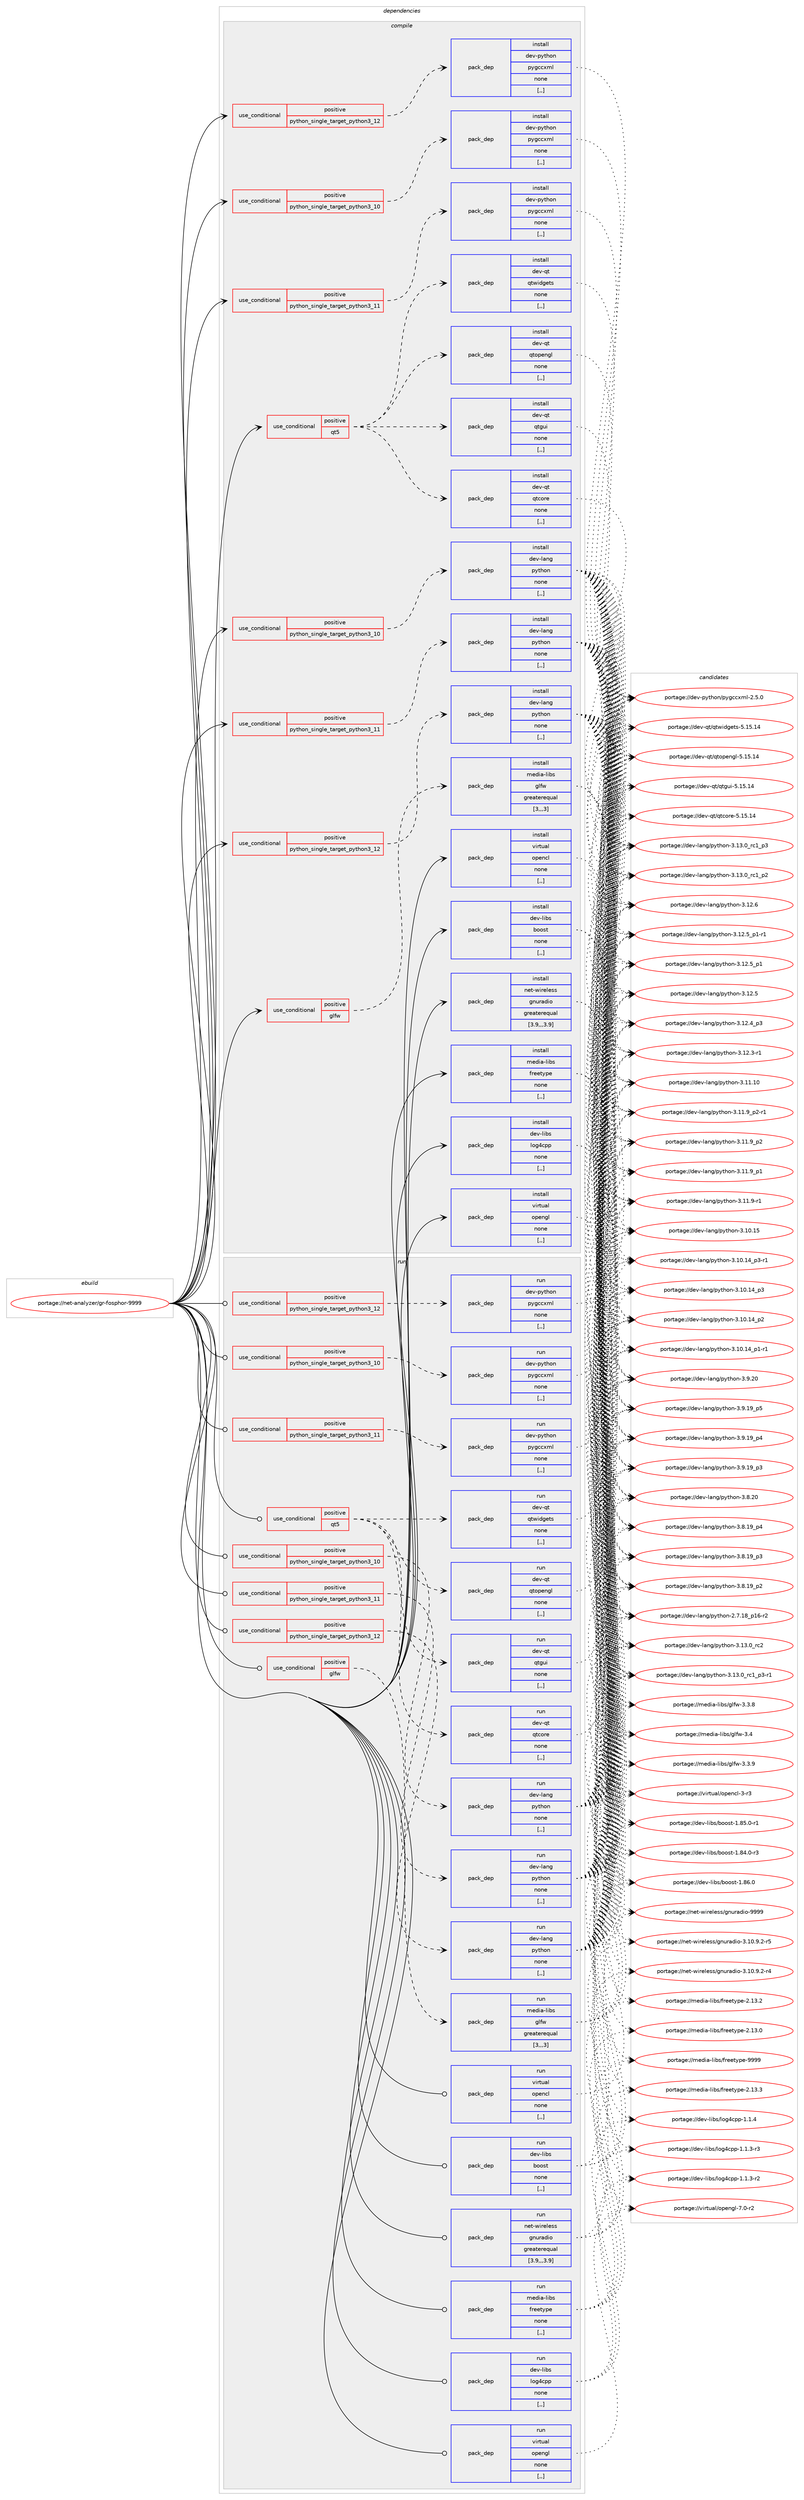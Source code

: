 digraph prolog {

# *************
# Graph options
# *************

newrank=true;
concentrate=true;
compound=true;
graph [rankdir=LR,fontname=Helvetica,fontsize=10,ranksep=1.5];#, ranksep=2.5, nodesep=0.2];
edge  [arrowhead=vee];
node  [fontname=Helvetica,fontsize=10];

# **********
# The ebuild
# **********

subgraph cluster_leftcol {
color=gray;
label=<<i>ebuild</i>>;
id [label="portage://net-analyzer/gr-fosphor-9999", color=red, width=4, href="../net-analyzer/gr-fosphor-9999.svg"];
}

# ****************
# The dependencies
# ****************

subgraph cluster_midcol {
color=gray;
label=<<i>dependencies</i>>;
subgraph cluster_compile {
fillcolor="#eeeeee";
style=filled;
label=<<i>compile</i>>;
subgraph cond221052 {
dependency848817 [label=<<TABLE BORDER="0" CELLBORDER="1" CELLSPACING="0" CELLPADDING="4"><TR><TD ROWSPAN="3" CELLPADDING="10">use_conditional</TD></TR><TR><TD>positive</TD></TR><TR><TD>glfw</TD></TR></TABLE>>, shape=none, color=red];
subgraph pack621455 {
dependency848818 [label=<<TABLE BORDER="0" CELLBORDER="1" CELLSPACING="0" CELLPADDING="4" WIDTH="220"><TR><TD ROWSPAN="6" CELLPADDING="30">pack_dep</TD></TR><TR><TD WIDTH="110">install</TD></TR><TR><TD>media-libs</TD></TR><TR><TD>glfw</TD></TR><TR><TD>greaterequal</TD></TR><TR><TD>[3,,,3]</TD></TR></TABLE>>, shape=none, color=blue];
}
dependency848817:e -> dependency848818:w [weight=20,style="dashed",arrowhead="vee"];
}
id:e -> dependency848817:w [weight=20,style="solid",arrowhead="vee"];
subgraph cond221053 {
dependency848819 [label=<<TABLE BORDER="0" CELLBORDER="1" CELLSPACING="0" CELLPADDING="4"><TR><TD ROWSPAN="3" CELLPADDING="10">use_conditional</TD></TR><TR><TD>positive</TD></TR><TR><TD>python_single_target_python3_10</TD></TR></TABLE>>, shape=none, color=red];
subgraph pack621456 {
dependency848820 [label=<<TABLE BORDER="0" CELLBORDER="1" CELLSPACING="0" CELLPADDING="4" WIDTH="220"><TR><TD ROWSPAN="6" CELLPADDING="30">pack_dep</TD></TR><TR><TD WIDTH="110">install</TD></TR><TR><TD>dev-lang</TD></TR><TR><TD>python</TD></TR><TR><TD>none</TD></TR><TR><TD>[,,]</TD></TR></TABLE>>, shape=none, color=blue];
}
dependency848819:e -> dependency848820:w [weight=20,style="dashed",arrowhead="vee"];
}
id:e -> dependency848819:w [weight=20,style="solid",arrowhead="vee"];
subgraph cond221054 {
dependency848821 [label=<<TABLE BORDER="0" CELLBORDER="1" CELLSPACING="0" CELLPADDING="4"><TR><TD ROWSPAN="3" CELLPADDING="10">use_conditional</TD></TR><TR><TD>positive</TD></TR><TR><TD>python_single_target_python3_10</TD></TR></TABLE>>, shape=none, color=red];
subgraph pack621457 {
dependency848822 [label=<<TABLE BORDER="0" CELLBORDER="1" CELLSPACING="0" CELLPADDING="4" WIDTH="220"><TR><TD ROWSPAN="6" CELLPADDING="30">pack_dep</TD></TR><TR><TD WIDTH="110">install</TD></TR><TR><TD>dev-python</TD></TR><TR><TD>pygccxml</TD></TR><TR><TD>none</TD></TR><TR><TD>[,,]</TD></TR></TABLE>>, shape=none, color=blue];
}
dependency848821:e -> dependency848822:w [weight=20,style="dashed",arrowhead="vee"];
}
id:e -> dependency848821:w [weight=20,style="solid",arrowhead="vee"];
subgraph cond221055 {
dependency848823 [label=<<TABLE BORDER="0" CELLBORDER="1" CELLSPACING="0" CELLPADDING="4"><TR><TD ROWSPAN="3" CELLPADDING="10">use_conditional</TD></TR><TR><TD>positive</TD></TR><TR><TD>python_single_target_python3_11</TD></TR></TABLE>>, shape=none, color=red];
subgraph pack621458 {
dependency848824 [label=<<TABLE BORDER="0" CELLBORDER="1" CELLSPACING="0" CELLPADDING="4" WIDTH="220"><TR><TD ROWSPAN="6" CELLPADDING="30">pack_dep</TD></TR><TR><TD WIDTH="110">install</TD></TR><TR><TD>dev-lang</TD></TR><TR><TD>python</TD></TR><TR><TD>none</TD></TR><TR><TD>[,,]</TD></TR></TABLE>>, shape=none, color=blue];
}
dependency848823:e -> dependency848824:w [weight=20,style="dashed",arrowhead="vee"];
}
id:e -> dependency848823:w [weight=20,style="solid",arrowhead="vee"];
subgraph cond221056 {
dependency848825 [label=<<TABLE BORDER="0" CELLBORDER="1" CELLSPACING="0" CELLPADDING="4"><TR><TD ROWSPAN="3" CELLPADDING="10">use_conditional</TD></TR><TR><TD>positive</TD></TR><TR><TD>python_single_target_python3_11</TD></TR></TABLE>>, shape=none, color=red];
subgraph pack621459 {
dependency848826 [label=<<TABLE BORDER="0" CELLBORDER="1" CELLSPACING="0" CELLPADDING="4" WIDTH="220"><TR><TD ROWSPAN="6" CELLPADDING="30">pack_dep</TD></TR><TR><TD WIDTH="110">install</TD></TR><TR><TD>dev-python</TD></TR><TR><TD>pygccxml</TD></TR><TR><TD>none</TD></TR><TR><TD>[,,]</TD></TR></TABLE>>, shape=none, color=blue];
}
dependency848825:e -> dependency848826:w [weight=20,style="dashed",arrowhead="vee"];
}
id:e -> dependency848825:w [weight=20,style="solid",arrowhead="vee"];
subgraph cond221057 {
dependency848827 [label=<<TABLE BORDER="0" CELLBORDER="1" CELLSPACING="0" CELLPADDING="4"><TR><TD ROWSPAN="3" CELLPADDING="10">use_conditional</TD></TR><TR><TD>positive</TD></TR><TR><TD>python_single_target_python3_12</TD></TR></TABLE>>, shape=none, color=red];
subgraph pack621460 {
dependency848828 [label=<<TABLE BORDER="0" CELLBORDER="1" CELLSPACING="0" CELLPADDING="4" WIDTH="220"><TR><TD ROWSPAN="6" CELLPADDING="30">pack_dep</TD></TR><TR><TD WIDTH="110">install</TD></TR><TR><TD>dev-lang</TD></TR><TR><TD>python</TD></TR><TR><TD>none</TD></TR><TR><TD>[,,]</TD></TR></TABLE>>, shape=none, color=blue];
}
dependency848827:e -> dependency848828:w [weight=20,style="dashed",arrowhead="vee"];
}
id:e -> dependency848827:w [weight=20,style="solid",arrowhead="vee"];
subgraph cond221058 {
dependency848829 [label=<<TABLE BORDER="0" CELLBORDER="1" CELLSPACING="0" CELLPADDING="4"><TR><TD ROWSPAN="3" CELLPADDING="10">use_conditional</TD></TR><TR><TD>positive</TD></TR><TR><TD>python_single_target_python3_12</TD></TR></TABLE>>, shape=none, color=red];
subgraph pack621461 {
dependency848830 [label=<<TABLE BORDER="0" CELLBORDER="1" CELLSPACING="0" CELLPADDING="4" WIDTH="220"><TR><TD ROWSPAN="6" CELLPADDING="30">pack_dep</TD></TR><TR><TD WIDTH="110">install</TD></TR><TR><TD>dev-python</TD></TR><TR><TD>pygccxml</TD></TR><TR><TD>none</TD></TR><TR><TD>[,,]</TD></TR></TABLE>>, shape=none, color=blue];
}
dependency848829:e -> dependency848830:w [weight=20,style="dashed",arrowhead="vee"];
}
id:e -> dependency848829:w [weight=20,style="solid",arrowhead="vee"];
subgraph cond221059 {
dependency848831 [label=<<TABLE BORDER="0" CELLBORDER="1" CELLSPACING="0" CELLPADDING="4"><TR><TD ROWSPAN="3" CELLPADDING="10">use_conditional</TD></TR><TR><TD>positive</TD></TR><TR><TD>qt5</TD></TR></TABLE>>, shape=none, color=red];
subgraph pack621462 {
dependency848832 [label=<<TABLE BORDER="0" CELLBORDER="1" CELLSPACING="0" CELLPADDING="4" WIDTH="220"><TR><TD ROWSPAN="6" CELLPADDING="30">pack_dep</TD></TR><TR><TD WIDTH="110">install</TD></TR><TR><TD>dev-qt</TD></TR><TR><TD>qtcore</TD></TR><TR><TD>none</TD></TR><TR><TD>[,,]</TD></TR></TABLE>>, shape=none, color=blue];
}
dependency848831:e -> dependency848832:w [weight=20,style="dashed",arrowhead="vee"];
subgraph pack621463 {
dependency848833 [label=<<TABLE BORDER="0" CELLBORDER="1" CELLSPACING="0" CELLPADDING="4" WIDTH="220"><TR><TD ROWSPAN="6" CELLPADDING="30">pack_dep</TD></TR><TR><TD WIDTH="110">install</TD></TR><TR><TD>dev-qt</TD></TR><TR><TD>qtgui</TD></TR><TR><TD>none</TD></TR><TR><TD>[,,]</TD></TR></TABLE>>, shape=none, color=blue];
}
dependency848831:e -> dependency848833:w [weight=20,style="dashed",arrowhead="vee"];
subgraph pack621464 {
dependency848834 [label=<<TABLE BORDER="0" CELLBORDER="1" CELLSPACING="0" CELLPADDING="4" WIDTH="220"><TR><TD ROWSPAN="6" CELLPADDING="30">pack_dep</TD></TR><TR><TD WIDTH="110">install</TD></TR><TR><TD>dev-qt</TD></TR><TR><TD>qtopengl</TD></TR><TR><TD>none</TD></TR><TR><TD>[,,]</TD></TR></TABLE>>, shape=none, color=blue];
}
dependency848831:e -> dependency848834:w [weight=20,style="dashed",arrowhead="vee"];
subgraph pack621465 {
dependency848835 [label=<<TABLE BORDER="0" CELLBORDER="1" CELLSPACING="0" CELLPADDING="4" WIDTH="220"><TR><TD ROWSPAN="6" CELLPADDING="30">pack_dep</TD></TR><TR><TD WIDTH="110">install</TD></TR><TR><TD>dev-qt</TD></TR><TR><TD>qtwidgets</TD></TR><TR><TD>none</TD></TR><TR><TD>[,,]</TD></TR></TABLE>>, shape=none, color=blue];
}
dependency848831:e -> dependency848835:w [weight=20,style="dashed",arrowhead="vee"];
}
id:e -> dependency848831:w [weight=20,style="solid",arrowhead="vee"];
subgraph pack621466 {
dependency848836 [label=<<TABLE BORDER="0" CELLBORDER="1" CELLSPACING="0" CELLPADDING="4" WIDTH="220"><TR><TD ROWSPAN="6" CELLPADDING="30">pack_dep</TD></TR><TR><TD WIDTH="110">install</TD></TR><TR><TD>dev-libs</TD></TR><TR><TD>boost</TD></TR><TR><TD>none</TD></TR><TR><TD>[,,]</TD></TR></TABLE>>, shape=none, color=blue];
}
id:e -> dependency848836:w [weight=20,style="solid",arrowhead="vee"];
subgraph pack621467 {
dependency848837 [label=<<TABLE BORDER="0" CELLBORDER="1" CELLSPACING="0" CELLPADDING="4" WIDTH="220"><TR><TD ROWSPAN="6" CELLPADDING="30">pack_dep</TD></TR><TR><TD WIDTH="110">install</TD></TR><TR><TD>dev-libs</TD></TR><TR><TD>log4cpp</TD></TR><TR><TD>none</TD></TR><TR><TD>[,,]</TD></TR></TABLE>>, shape=none, color=blue];
}
id:e -> dependency848837:w [weight=20,style="solid",arrowhead="vee"];
subgraph pack621468 {
dependency848838 [label=<<TABLE BORDER="0" CELLBORDER="1" CELLSPACING="0" CELLPADDING="4" WIDTH="220"><TR><TD ROWSPAN="6" CELLPADDING="30">pack_dep</TD></TR><TR><TD WIDTH="110">install</TD></TR><TR><TD>media-libs</TD></TR><TR><TD>freetype</TD></TR><TR><TD>none</TD></TR><TR><TD>[,,]</TD></TR></TABLE>>, shape=none, color=blue];
}
id:e -> dependency848838:w [weight=20,style="solid",arrowhead="vee"];
subgraph pack621469 {
dependency848839 [label=<<TABLE BORDER="0" CELLBORDER="1" CELLSPACING="0" CELLPADDING="4" WIDTH="220"><TR><TD ROWSPAN="6" CELLPADDING="30">pack_dep</TD></TR><TR><TD WIDTH="110">install</TD></TR><TR><TD>net-wireless</TD></TR><TR><TD>gnuradio</TD></TR><TR><TD>greaterequal</TD></TR><TR><TD>[3.9,,,3.9]</TD></TR></TABLE>>, shape=none, color=blue];
}
id:e -> dependency848839:w [weight=20,style="solid",arrowhead="vee"];
subgraph pack621470 {
dependency848840 [label=<<TABLE BORDER="0" CELLBORDER="1" CELLSPACING="0" CELLPADDING="4" WIDTH="220"><TR><TD ROWSPAN="6" CELLPADDING="30">pack_dep</TD></TR><TR><TD WIDTH="110">install</TD></TR><TR><TD>virtual</TD></TR><TR><TD>opencl</TD></TR><TR><TD>none</TD></TR><TR><TD>[,,]</TD></TR></TABLE>>, shape=none, color=blue];
}
id:e -> dependency848840:w [weight=20,style="solid",arrowhead="vee"];
subgraph pack621471 {
dependency848841 [label=<<TABLE BORDER="0" CELLBORDER="1" CELLSPACING="0" CELLPADDING="4" WIDTH="220"><TR><TD ROWSPAN="6" CELLPADDING="30">pack_dep</TD></TR><TR><TD WIDTH="110">install</TD></TR><TR><TD>virtual</TD></TR><TR><TD>opengl</TD></TR><TR><TD>none</TD></TR><TR><TD>[,,]</TD></TR></TABLE>>, shape=none, color=blue];
}
id:e -> dependency848841:w [weight=20,style="solid",arrowhead="vee"];
}
subgraph cluster_compileandrun {
fillcolor="#eeeeee";
style=filled;
label=<<i>compile and run</i>>;
}
subgraph cluster_run {
fillcolor="#eeeeee";
style=filled;
label=<<i>run</i>>;
subgraph cond221060 {
dependency848842 [label=<<TABLE BORDER="0" CELLBORDER="1" CELLSPACING="0" CELLPADDING="4"><TR><TD ROWSPAN="3" CELLPADDING="10">use_conditional</TD></TR><TR><TD>positive</TD></TR><TR><TD>glfw</TD></TR></TABLE>>, shape=none, color=red];
subgraph pack621472 {
dependency848843 [label=<<TABLE BORDER="0" CELLBORDER="1" CELLSPACING="0" CELLPADDING="4" WIDTH="220"><TR><TD ROWSPAN="6" CELLPADDING="30">pack_dep</TD></TR><TR><TD WIDTH="110">run</TD></TR><TR><TD>media-libs</TD></TR><TR><TD>glfw</TD></TR><TR><TD>greaterequal</TD></TR><TR><TD>[3,,,3]</TD></TR></TABLE>>, shape=none, color=blue];
}
dependency848842:e -> dependency848843:w [weight=20,style="dashed",arrowhead="vee"];
}
id:e -> dependency848842:w [weight=20,style="solid",arrowhead="odot"];
subgraph cond221061 {
dependency848844 [label=<<TABLE BORDER="0" CELLBORDER="1" CELLSPACING="0" CELLPADDING="4"><TR><TD ROWSPAN="3" CELLPADDING="10">use_conditional</TD></TR><TR><TD>positive</TD></TR><TR><TD>python_single_target_python3_10</TD></TR></TABLE>>, shape=none, color=red];
subgraph pack621473 {
dependency848845 [label=<<TABLE BORDER="0" CELLBORDER="1" CELLSPACING="0" CELLPADDING="4" WIDTH="220"><TR><TD ROWSPAN="6" CELLPADDING="30">pack_dep</TD></TR><TR><TD WIDTH="110">run</TD></TR><TR><TD>dev-lang</TD></TR><TR><TD>python</TD></TR><TR><TD>none</TD></TR><TR><TD>[,,]</TD></TR></TABLE>>, shape=none, color=blue];
}
dependency848844:e -> dependency848845:w [weight=20,style="dashed",arrowhead="vee"];
}
id:e -> dependency848844:w [weight=20,style="solid",arrowhead="odot"];
subgraph cond221062 {
dependency848846 [label=<<TABLE BORDER="0" CELLBORDER="1" CELLSPACING="0" CELLPADDING="4"><TR><TD ROWSPAN="3" CELLPADDING="10">use_conditional</TD></TR><TR><TD>positive</TD></TR><TR><TD>python_single_target_python3_10</TD></TR></TABLE>>, shape=none, color=red];
subgraph pack621474 {
dependency848847 [label=<<TABLE BORDER="0" CELLBORDER="1" CELLSPACING="0" CELLPADDING="4" WIDTH="220"><TR><TD ROWSPAN="6" CELLPADDING="30">pack_dep</TD></TR><TR><TD WIDTH="110">run</TD></TR><TR><TD>dev-python</TD></TR><TR><TD>pygccxml</TD></TR><TR><TD>none</TD></TR><TR><TD>[,,]</TD></TR></TABLE>>, shape=none, color=blue];
}
dependency848846:e -> dependency848847:w [weight=20,style="dashed",arrowhead="vee"];
}
id:e -> dependency848846:w [weight=20,style="solid",arrowhead="odot"];
subgraph cond221063 {
dependency848848 [label=<<TABLE BORDER="0" CELLBORDER="1" CELLSPACING="0" CELLPADDING="4"><TR><TD ROWSPAN="3" CELLPADDING="10">use_conditional</TD></TR><TR><TD>positive</TD></TR><TR><TD>python_single_target_python3_11</TD></TR></TABLE>>, shape=none, color=red];
subgraph pack621475 {
dependency848849 [label=<<TABLE BORDER="0" CELLBORDER="1" CELLSPACING="0" CELLPADDING="4" WIDTH="220"><TR><TD ROWSPAN="6" CELLPADDING="30">pack_dep</TD></TR><TR><TD WIDTH="110">run</TD></TR><TR><TD>dev-lang</TD></TR><TR><TD>python</TD></TR><TR><TD>none</TD></TR><TR><TD>[,,]</TD></TR></TABLE>>, shape=none, color=blue];
}
dependency848848:e -> dependency848849:w [weight=20,style="dashed",arrowhead="vee"];
}
id:e -> dependency848848:w [weight=20,style="solid",arrowhead="odot"];
subgraph cond221064 {
dependency848850 [label=<<TABLE BORDER="0" CELLBORDER="1" CELLSPACING="0" CELLPADDING="4"><TR><TD ROWSPAN="3" CELLPADDING="10">use_conditional</TD></TR><TR><TD>positive</TD></TR><TR><TD>python_single_target_python3_11</TD></TR></TABLE>>, shape=none, color=red];
subgraph pack621476 {
dependency848851 [label=<<TABLE BORDER="0" CELLBORDER="1" CELLSPACING="0" CELLPADDING="4" WIDTH="220"><TR><TD ROWSPAN="6" CELLPADDING="30">pack_dep</TD></TR><TR><TD WIDTH="110">run</TD></TR><TR><TD>dev-python</TD></TR><TR><TD>pygccxml</TD></TR><TR><TD>none</TD></TR><TR><TD>[,,]</TD></TR></TABLE>>, shape=none, color=blue];
}
dependency848850:e -> dependency848851:w [weight=20,style="dashed",arrowhead="vee"];
}
id:e -> dependency848850:w [weight=20,style="solid",arrowhead="odot"];
subgraph cond221065 {
dependency848852 [label=<<TABLE BORDER="0" CELLBORDER="1" CELLSPACING="0" CELLPADDING="4"><TR><TD ROWSPAN="3" CELLPADDING="10">use_conditional</TD></TR><TR><TD>positive</TD></TR><TR><TD>python_single_target_python3_12</TD></TR></TABLE>>, shape=none, color=red];
subgraph pack621477 {
dependency848853 [label=<<TABLE BORDER="0" CELLBORDER="1" CELLSPACING="0" CELLPADDING="4" WIDTH="220"><TR><TD ROWSPAN="6" CELLPADDING="30">pack_dep</TD></TR><TR><TD WIDTH="110">run</TD></TR><TR><TD>dev-lang</TD></TR><TR><TD>python</TD></TR><TR><TD>none</TD></TR><TR><TD>[,,]</TD></TR></TABLE>>, shape=none, color=blue];
}
dependency848852:e -> dependency848853:w [weight=20,style="dashed",arrowhead="vee"];
}
id:e -> dependency848852:w [weight=20,style="solid",arrowhead="odot"];
subgraph cond221066 {
dependency848854 [label=<<TABLE BORDER="0" CELLBORDER="1" CELLSPACING="0" CELLPADDING="4"><TR><TD ROWSPAN="3" CELLPADDING="10">use_conditional</TD></TR><TR><TD>positive</TD></TR><TR><TD>python_single_target_python3_12</TD></TR></TABLE>>, shape=none, color=red];
subgraph pack621478 {
dependency848855 [label=<<TABLE BORDER="0" CELLBORDER="1" CELLSPACING="0" CELLPADDING="4" WIDTH="220"><TR><TD ROWSPAN="6" CELLPADDING="30">pack_dep</TD></TR><TR><TD WIDTH="110">run</TD></TR><TR><TD>dev-python</TD></TR><TR><TD>pygccxml</TD></TR><TR><TD>none</TD></TR><TR><TD>[,,]</TD></TR></TABLE>>, shape=none, color=blue];
}
dependency848854:e -> dependency848855:w [weight=20,style="dashed",arrowhead="vee"];
}
id:e -> dependency848854:w [weight=20,style="solid",arrowhead="odot"];
subgraph cond221067 {
dependency848856 [label=<<TABLE BORDER="0" CELLBORDER="1" CELLSPACING="0" CELLPADDING="4"><TR><TD ROWSPAN="3" CELLPADDING="10">use_conditional</TD></TR><TR><TD>positive</TD></TR><TR><TD>qt5</TD></TR></TABLE>>, shape=none, color=red];
subgraph pack621479 {
dependency848857 [label=<<TABLE BORDER="0" CELLBORDER="1" CELLSPACING="0" CELLPADDING="4" WIDTH="220"><TR><TD ROWSPAN="6" CELLPADDING="30">pack_dep</TD></TR><TR><TD WIDTH="110">run</TD></TR><TR><TD>dev-qt</TD></TR><TR><TD>qtcore</TD></TR><TR><TD>none</TD></TR><TR><TD>[,,]</TD></TR></TABLE>>, shape=none, color=blue];
}
dependency848856:e -> dependency848857:w [weight=20,style="dashed",arrowhead="vee"];
subgraph pack621480 {
dependency848858 [label=<<TABLE BORDER="0" CELLBORDER="1" CELLSPACING="0" CELLPADDING="4" WIDTH="220"><TR><TD ROWSPAN="6" CELLPADDING="30">pack_dep</TD></TR><TR><TD WIDTH="110">run</TD></TR><TR><TD>dev-qt</TD></TR><TR><TD>qtgui</TD></TR><TR><TD>none</TD></TR><TR><TD>[,,]</TD></TR></TABLE>>, shape=none, color=blue];
}
dependency848856:e -> dependency848858:w [weight=20,style="dashed",arrowhead="vee"];
subgraph pack621481 {
dependency848859 [label=<<TABLE BORDER="0" CELLBORDER="1" CELLSPACING="0" CELLPADDING="4" WIDTH="220"><TR><TD ROWSPAN="6" CELLPADDING="30">pack_dep</TD></TR><TR><TD WIDTH="110">run</TD></TR><TR><TD>dev-qt</TD></TR><TR><TD>qtopengl</TD></TR><TR><TD>none</TD></TR><TR><TD>[,,]</TD></TR></TABLE>>, shape=none, color=blue];
}
dependency848856:e -> dependency848859:w [weight=20,style="dashed",arrowhead="vee"];
subgraph pack621482 {
dependency848860 [label=<<TABLE BORDER="0" CELLBORDER="1" CELLSPACING="0" CELLPADDING="4" WIDTH="220"><TR><TD ROWSPAN="6" CELLPADDING="30">pack_dep</TD></TR><TR><TD WIDTH="110">run</TD></TR><TR><TD>dev-qt</TD></TR><TR><TD>qtwidgets</TD></TR><TR><TD>none</TD></TR><TR><TD>[,,]</TD></TR></TABLE>>, shape=none, color=blue];
}
dependency848856:e -> dependency848860:w [weight=20,style="dashed",arrowhead="vee"];
}
id:e -> dependency848856:w [weight=20,style="solid",arrowhead="odot"];
subgraph pack621483 {
dependency848861 [label=<<TABLE BORDER="0" CELLBORDER="1" CELLSPACING="0" CELLPADDING="4" WIDTH="220"><TR><TD ROWSPAN="6" CELLPADDING="30">pack_dep</TD></TR><TR><TD WIDTH="110">run</TD></TR><TR><TD>dev-libs</TD></TR><TR><TD>boost</TD></TR><TR><TD>none</TD></TR><TR><TD>[,,]</TD></TR></TABLE>>, shape=none, color=blue];
}
id:e -> dependency848861:w [weight=20,style="solid",arrowhead="odot"];
subgraph pack621484 {
dependency848862 [label=<<TABLE BORDER="0" CELLBORDER="1" CELLSPACING="0" CELLPADDING="4" WIDTH="220"><TR><TD ROWSPAN="6" CELLPADDING="30">pack_dep</TD></TR><TR><TD WIDTH="110">run</TD></TR><TR><TD>dev-libs</TD></TR><TR><TD>log4cpp</TD></TR><TR><TD>none</TD></TR><TR><TD>[,,]</TD></TR></TABLE>>, shape=none, color=blue];
}
id:e -> dependency848862:w [weight=20,style="solid",arrowhead="odot"];
subgraph pack621485 {
dependency848863 [label=<<TABLE BORDER="0" CELLBORDER="1" CELLSPACING="0" CELLPADDING="4" WIDTH="220"><TR><TD ROWSPAN="6" CELLPADDING="30">pack_dep</TD></TR><TR><TD WIDTH="110">run</TD></TR><TR><TD>media-libs</TD></TR><TR><TD>freetype</TD></TR><TR><TD>none</TD></TR><TR><TD>[,,]</TD></TR></TABLE>>, shape=none, color=blue];
}
id:e -> dependency848863:w [weight=20,style="solid",arrowhead="odot"];
subgraph pack621486 {
dependency848864 [label=<<TABLE BORDER="0" CELLBORDER="1" CELLSPACING="0" CELLPADDING="4" WIDTH="220"><TR><TD ROWSPAN="6" CELLPADDING="30">pack_dep</TD></TR><TR><TD WIDTH="110">run</TD></TR><TR><TD>net-wireless</TD></TR><TR><TD>gnuradio</TD></TR><TR><TD>greaterequal</TD></TR><TR><TD>[3.9,,,3.9]</TD></TR></TABLE>>, shape=none, color=blue];
}
id:e -> dependency848864:w [weight=20,style="solid",arrowhead="odot"];
subgraph pack621487 {
dependency848865 [label=<<TABLE BORDER="0" CELLBORDER="1" CELLSPACING="0" CELLPADDING="4" WIDTH="220"><TR><TD ROWSPAN="6" CELLPADDING="30">pack_dep</TD></TR><TR><TD WIDTH="110">run</TD></TR><TR><TD>virtual</TD></TR><TR><TD>opencl</TD></TR><TR><TD>none</TD></TR><TR><TD>[,,]</TD></TR></TABLE>>, shape=none, color=blue];
}
id:e -> dependency848865:w [weight=20,style="solid",arrowhead="odot"];
subgraph pack621488 {
dependency848866 [label=<<TABLE BORDER="0" CELLBORDER="1" CELLSPACING="0" CELLPADDING="4" WIDTH="220"><TR><TD ROWSPAN="6" CELLPADDING="30">pack_dep</TD></TR><TR><TD WIDTH="110">run</TD></TR><TR><TD>virtual</TD></TR><TR><TD>opengl</TD></TR><TR><TD>none</TD></TR><TR><TD>[,,]</TD></TR></TABLE>>, shape=none, color=blue];
}
id:e -> dependency848866:w [weight=20,style="solid",arrowhead="odot"];
}
}

# **************
# The candidates
# **************

subgraph cluster_choices {
rank=same;
color=gray;
label=<<i>candidates</i>>;

subgraph choice621455 {
color=black;
nodesep=1;
choice1091011001059745108105981154710310810211945514652 [label="portage://media-libs/glfw-3.4", color=red, width=4,href="../media-libs/glfw-3.4.svg"];
choice10910110010597451081059811547103108102119455146514657 [label="portage://media-libs/glfw-3.3.9", color=red, width=4,href="../media-libs/glfw-3.3.9.svg"];
choice10910110010597451081059811547103108102119455146514656 [label="portage://media-libs/glfw-3.3.8", color=red, width=4,href="../media-libs/glfw-3.3.8.svg"];
dependency848818:e -> choice1091011001059745108105981154710310810211945514652:w [style=dotted,weight="100"];
dependency848818:e -> choice10910110010597451081059811547103108102119455146514657:w [style=dotted,weight="100"];
dependency848818:e -> choice10910110010597451081059811547103108102119455146514656:w [style=dotted,weight="100"];
}
subgraph choice621456 {
color=black;
nodesep=1;
choice10010111845108971101034711212111610411111045514649514648951149950 [label="portage://dev-lang/python-3.13.0_rc2", color=red, width=4,href="../dev-lang/python-3.13.0_rc2.svg"];
choice1001011184510897110103471121211161041111104551464951464895114994995112514511449 [label="portage://dev-lang/python-3.13.0_rc1_p3-r1", color=red, width=4,href="../dev-lang/python-3.13.0_rc1_p3-r1.svg"];
choice100101118451089711010347112121116104111110455146495146489511499499511251 [label="portage://dev-lang/python-3.13.0_rc1_p3", color=red, width=4,href="../dev-lang/python-3.13.0_rc1_p3.svg"];
choice100101118451089711010347112121116104111110455146495146489511499499511250 [label="portage://dev-lang/python-3.13.0_rc1_p2", color=red, width=4,href="../dev-lang/python-3.13.0_rc1_p2.svg"];
choice10010111845108971101034711212111610411111045514649504654 [label="portage://dev-lang/python-3.12.6", color=red, width=4,href="../dev-lang/python-3.12.6.svg"];
choice1001011184510897110103471121211161041111104551464950465395112494511449 [label="portage://dev-lang/python-3.12.5_p1-r1", color=red, width=4,href="../dev-lang/python-3.12.5_p1-r1.svg"];
choice100101118451089711010347112121116104111110455146495046539511249 [label="portage://dev-lang/python-3.12.5_p1", color=red, width=4,href="../dev-lang/python-3.12.5_p1.svg"];
choice10010111845108971101034711212111610411111045514649504653 [label="portage://dev-lang/python-3.12.5", color=red, width=4,href="../dev-lang/python-3.12.5.svg"];
choice100101118451089711010347112121116104111110455146495046529511251 [label="portage://dev-lang/python-3.12.4_p3", color=red, width=4,href="../dev-lang/python-3.12.4_p3.svg"];
choice100101118451089711010347112121116104111110455146495046514511449 [label="portage://dev-lang/python-3.12.3-r1", color=red, width=4,href="../dev-lang/python-3.12.3-r1.svg"];
choice1001011184510897110103471121211161041111104551464949464948 [label="portage://dev-lang/python-3.11.10", color=red, width=4,href="../dev-lang/python-3.11.10.svg"];
choice1001011184510897110103471121211161041111104551464949465795112504511449 [label="portage://dev-lang/python-3.11.9_p2-r1", color=red, width=4,href="../dev-lang/python-3.11.9_p2-r1.svg"];
choice100101118451089711010347112121116104111110455146494946579511250 [label="portage://dev-lang/python-3.11.9_p2", color=red, width=4,href="../dev-lang/python-3.11.9_p2.svg"];
choice100101118451089711010347112121116104111110455146494946579511249 [label="portage://dev-lang/python-3.11.9_p1", color=red, width=4,href="../dev-lang/python-3.11.9_p1.svg"];
choice100101118451089711010347112121116104111110455146494946574511449 [label="portage://dev-lang/python-3.11.9-r1", color=red, width=4,href="../dev-lang/python-3.11.9-r1.svg"];
choice1001011184510897110103471121211161041111104551464948464953 [label="portage://dev-lang/python-3.10.15", color=red, width=4,href="../dev-lang/python-3.10.15.svg"];
choice100101118451089711010347112121116104111110455146494846495295112514511449 [label="portage://dev-lang/python-3.10.14_p3-r1", color=red, width=4,href="../dev-lang/python-3.10.14_p3-r1.svg"];
choice10010111845108971101034711212111610411111045514649484649529511251 [label="portage://dev-lang/python-3.10.14_p3", color=red, width=4,href="../dev-lang/python-3.10.14_p3.svg"];
choice10010111845108971101034711212111610411111045514649484649529511250 [label="portage://dev-lang/python-3.10.14_p2", color=red, width=4,href="../dev-lang/python-3.10.14_p2.svg"];
choice100101118451089711010347112121116104111110455146494846495295112494511449 [label="portage://dev-lang/python-3.10.14_p1-r1", color=red, width=4,href="../dev-lang/python-3.10.14_p1-r1.svg"];
choice10010111845108971101034711212111610411111045514657465048 [label="portage://dev-lang/python-3.9.20", color=red, width=4,href="../dev-lang/python-3.9.20.svg"];
choice100101118451089711010347112121116104111110455146574649579511253 [label="portage://dev-lang/python-3.9.19_p5", color=red, width=4,href="../dev-lang/python-3.9.19_p5.svg"];
choice100101118451089711010347112121116104111110455146574649579511252 [label="portage://dev-lang/python-3.9.19_p4", color=red, width=4,href="../dev-lang/python-3.9.19_p4.svg"];
choice100101118451089711010347112121116104111110455146574649579511251 [label="portage://dev-lang/python-3.9.19_p3", color=red, width=4,href="../dev-lang/python-3.9.19_p3.svg"];
choice10010111845108971101034711212111610411111045514656465048 [label="portage://dev-lang/python-3.8.20", color=red, width=4,href="../dev-lang/python-3.8.20.svg"];
choice100101118451089711010347112121116104111110455146564649579511252 [label="portage://dev-lang/python-3.8.19_p4", color=red, width=4,href="../dev-lang/python-3.8.19_p4.svg"];
choice100101118451089711010347112121116104111110455146564649579511251 [label="portage://dev-lang/python-3.8.19_p3", color=red, width=4,href="../dev-lang/python-3.8.19_p3.svg"];
choice100101118451089711010347112121116104111110455146564649579511250 [label="portage://dev-lang/python-3.8.19_p2", color=red, width=4,href="../dev-lang/python-3.8.19_p2.svg"];
choice100101118451089711010347112121116104111110455046554649569511249544511450 [label="portage://dev-lang/python-2.7.18_p16-r2", color=red, width=4,href="../dev-lang/python-2.7.18_p16-r2.svg"];
dependency848820:e -> choice10010111845108971101034711212111610411111045514649514648951149950:w [style=dotted,weight="100"];
dependency848820:e -> choice1001011184510897110103471121211161041111104551464951464895114994995112514511449:w [style=dotted,weight="100"];
dependency848820:e -> choice100101118451089711010347112121116104111110455146495146489511499499511251:w [style=dotted,weight="100"];
dependency848820:e -> choice100101118451089711010347112121116104111110455146495146489511499499511250:w [style=dotted,weight="100"];
dependency848820:e -> choice10010111845108971101034711212111610411111045514649504654:w [style=dotted,weight="100"];
dependency848820:e -> choice1001011184510897110103471121211161041111104551464950465395112494511449:w [style=dotted,weight="100"];
dependency848820:e -> choice100101118451089711010347112121116104111110455146495046539511249:w [style=dotted,weight="100"];
dependency848820:e -> choice10010111845108971101034711212111610411111045514649504653:w [style=dotted,weight="100"];
dependency848820:e -> choice100101118451089711010347112121116104111110455146495046529511251:w [style=dotted,weight="100"];
dependency848820:e -> choice100101118451089711010347112121116104111110455146495046514511449:w [style=dotted,weight="100"];
dependency848820:e -> choice1001011184510897110103471121211161041111104551464949464948:w [style=dotted,weight="100"];
dependency848820:e -> choice1001011184510897110103471121211161041111104551464949465795112504511449:w [style=dotted,weight="100"];
dependency848820:e -> choice100101118451089711010347112121116104111110455146494946579511250:w [style=dotted,weight="100"];
dependency848820:e -> choice100101118451089711010347112121116104111110455146494946579511249:w [style=dotted,weight="100"];
dependency848820:e -> choice100101118451089711010347112121116104111110455146494946574511449:w [style=dotted,weight="100"];
dependency848820:e -> choice1001011184510897110103471121211161041111104551464948464953:w [style=dotted,weight="100"];
dependency848820:e -> choice100101118451089711010347112121116104111110455146494846495295112514511449:w [style=dotted,weight="100"];
dependency848820:e -> choice10010111845108971101034711212111610411111045514649484649529511251:w [style=dotted,weight="100"];
dependency848820:e -> choice10010111845108971101034711212111610411111045514649484649529511250:w [style=dotted,weight="100"];
dependency848820:e -> choice100101118451089711010347112121116104111110455146494846495295112494511449:w [style=dotted,weight="100"];
dependency848820:e -> choice10010111845108971101034711212111610411111045514657465048:w [style=dotted,weight="100"];
dependency848820:e -> choice100101118451089711010347112121116104111110455146574649579511253:w [style=dotted,weight="100"];
dependency848820:e -> choice100101118451089711010347112121116104111110455146574649579511252:w [style=dotted,weight="100"];
dependency848820:e -> choice100101118451089711010347112121116104111110455146574649579511251:w [style=dotted,weight="100"];
dependency848820:e -> choice10010111845108971101034711212111610411111045514656465048:w [style=dotted,weight="100"];
dependency848820:e -> choice100101118451089711010347112121116104111110455146564649579511252:w [style=dotted,weight="100"];
dependency848820:e -> choice100101118451089711010347112121116104111110455146564649579511251:w [style=dotted,weight="100"];
dependency848820:e -> choice100101118451089711010347112121116104111110455146564649579511250:w [style=dotted,weight="100"];
dependency848820:e -> choice100101118451089711010347112121116104111110455046554649569511249544511450:w [style=dotted,weight="100"];
}
subgraph choice621457 {
color=black;
nodesep=1;
choice10010111845112121116104111110471121211039999120109108455046534648 [label="portage://dev-python/pygccxml-2.5.0", color=red, width=4,href="../dev-python/pygccxml-2.5.0.svg"];
dependency848822:e -> choice10010111845112121116104111110471121211039999120109108455046534648:w [style=dotted,weight="100"];
}
subgraph choice621458 {
color=black;
nodesep=1;
choice10010111845108971101034711212111610411111045514649514648951149950 [label="portage://dev-lang/python-3.13.0_rc2", color=red, width=4,href="../dev-lang/python-3.13.0_rc2.svg"];
choice1001011184510897110103471121211161041111104551464951464895114994995112514511449 [label="portage://dev-lang/python-3.13.0_rc1_p3-r1", color=red, width=4,href="../dev-lang/python-3.13.0_rc1_p3-r1.svg"];
choice100101118451089711010347112121116104111110455146495146489511499499511251 [label="portage://dev-lang/python-3.13.0_rc1_p3", color=red, width=4,href="../dev-lang/python-3.13.0_rc1_p3.svg"];
choice100101118451089711010347112121116104111110455146495146489511499499511250 [label="portage://dev-lang/python-3.13.0_rc1_p2", color=red, width=4,href="../dev-lang/python-3.13.0_rc1_p2.svg"];
choice10010111845108971101034711212111610411111045514649504654 [label="portage://dev-lang/python-3.12.6", color=red, width=4,href="../dev-lang/python-3.12.6.svg"];
choice1001011184510897110103471121211161041111104551464950465395112494511449 [label="portage://dev-lang/python-3.12.5_p1-r1", color=red, width=4,href="../dev-lang/python-3.12.5_p1-r1.svg"];
choice100101118451089711010347112121116104111110455146495046539511249 [label="portage://dev-lang/python-3.12.5_p1", color=red, width=4,href="../dev-lang/python-3.12.5_p1.svg"];
choice10010111845108971101034711212111610411111045514649504653 [label="portage://dev-lang/python-3.12.5", color=red, width=4,href="../dev-lang/python-3.12.5.svg"];
choice100101118451089711010347112121116104111110455146495046529511251 [label="portage://dev-lang/python-3.12.4_p3", color=red, width=4,href="../dev-lang/python-3.12.4_p3.svg"];
choice100101118451089711010347112121116104111110455146495046514511449 [label="portage://dev-lang/python-3.12.3-r1", color=red, width=4,href="../dev-lang/python-3.12.3-r1.svg"];
choice1001011184510897110103471121211161041111104551464949464948 [label="portage://dev-lang/python-3.11.10", color=red, width=4,href="../dev-lang/python-3.11.10.svg"];
choice1001011184510897110103471121211161041111104551464949465795112504511449 [label="portage://dev-lang/python-3.11.9_p2-r1", color=red, width=4,href="../dev-lang/python-3.11.9_p2-r1.svg"];
choice100101118451089711010347112121116104111110455146494946579511250 [label="portage://dev-lang/python-3.11.9_p2", color=red, width=4,href="../dev-lang/python-3.11.9_p2.svg"];
choice100101118451089711010347112121116104111110455146494946579511249 [label="portage://dev-lang/python-3.11.9_p1", color=red, width=4,href="../dev-lang/python-3.11.9_p1.svg"];
choice100101118451089711010347112121116104111110455146494946574511449 [label="portage://dev-lang/python-3.11.9-r1", color=red, width=4,href="../dev-lang/python-3.11.9-r1.svg"];
choice1001011184510897110103471121211161041111104551464948464953 [label="portage://dev-lang/python-3.10.15", color=red, width=4,href="../dev-lang/python-3.10.15.svg"];
choice100101118451089711010347112121116104111110455146494846495295112514511449 [label="portage://dev-lang/python-3.10.14_p3-r1", color=red, width=4,href="../dev-lang/python-3.10.14_p3-r1.svg"];
choice10010111845108971101034711212111610411111045514649484649529511251 [label="portage://dev-lang/python-3.10.14_p3", color=red, width=4,href="../dev-lang/python-3.10.14_p3.svg"];
choice10010111845108971101034711212111610411111045514649484649529511250 [label="portage://dev-lang/python-3.10.14_p2", color=red, width=4,href="../dev-lang/python-3.10.14_p2.svg"];
choice100101118451089711010347112121116104111110455146494846495295112494511449 [label="portage://dev-lang/python-3.10.14_p1-r1", color=red, width=4,href="../dev-lang/python-3.10.14_p1-r1.svg"];
choice10010111845108971101034711212111610411111045514657465048 [label="portage://dev-lang/python-3.9.20", color=red, width=4,href="../dev-lang/python-3.9.20.svg"];
choice100101118451089711010347112121116104111110455146574649579511253 [label="portage://dev-lang/python-3.9.19_p5", color=red, width=4,href="../dev-lang/python-3.9.19_p5.svg"];
choice100101118451089711010347112121116104111110455146574649579511252 [label="portage://dev-lang/python-3.9.19_p4", color=red, width=4,href="../dev-lang/python-3.9.19_p4.svg"];
choice100101118451089711010347112121116104111110455146574649579511251 [label="portage://dev-lang/python-3.9.19_p3", color=red, width=4,href="../dev-lang/python-3.9.19_p3.svg"];
choice10010111845108971101034711212111610411111045514656465048 [label="portage://dev-lang/python-3.8.20", color=red, width=4,href="../dev-lang/python-3.8.20.svg"];
choice100101118451089711010347112121116104111110455146564649579511252 [label="portage://dev-lang/python-3.8.19_p4", color=red, width=4,href="../dev-lang/python-3.8.19_p4.svg"];
choice100101118451089711010347112121116104111110455146564649579511251 [label="portage://dev-lang/python-3.8.19_p3", color=red, width=4,href="../dev-lang/python-3.8.19_p3.svg"];
choice100101118451089711010347112121116104111110455146564649579511250 [label="portage://dev-lang/python-3.8.19_p2", color=red, width=4,href="../dev-lang/python-3.8.19_p2.svg"];
choice100101118451089711010347112121116104111110455046554649569511249544511450 [label="portage://dev-lang/python-2.7.18_p16-r2", color=red, width=4,href="../dev-lang/python-2.7.18_p16-r2.svg"];
dependency848824:e -> choice10010111845108971101034711212111610411111045514649514648951149950:w [style=dotted,weight="100"];
dependency848824:e -> choice1001011184510897110103471121211161041111104551464951464895114994995112514511449:w [style=dotted,weight="100"];
dependency848824:e -> choice100101118451089711010347112121116104111110455146495146489511499499511251:w [style=dotted,weight="100"];
dependency848824:e -> choice100101118451089711010347112121116104111110455146495146489511499499511250:w [style=dotted,weight="100"];
dependency848824:e -> choice10010111845108971101034711212111610411111045514649504654:w [style=dotted,weight="100"];
dependency848824:e -> choice1001011184510897110103471121211161041111104551464950465395112494511449:w [style=dotted,weight="100"];
dependency848824:e -> choice100101118451089711010347112121116104111110455146495046539511249:w [style=dotted,weight="100"];
dependency848824:e -> choice10010111845108971101034711212111610411111045514649504653:w [style=dotted,weight="100"];
dependency848824:e -> choice100101118451089711010347112121116104111110455146495046529511251:w [style=dotted,weight="100"];
dependency848824:e -> choice100101118451089711010347112121116104111110455146495046514511449:w [style=dotted,weight="100"];
dependency848824:e -> choice1001011184510897110103471121211161041111104551464949464948:w [style=dotted,weight="100"];
dependency848824:e -> choice1001011184510897110103471121211161041111104551464949465795112504511449:w [style=dotted,weight="100"];
dependency848824:e -> choice100101118451089711010347112121116104111110455146494946579511250:w [style=dotted,weight="100"];
dependency848824:e -> choice100101118451089711010347112121116104111110455146494946579511249:w [style=dotted,weight="100"];
dependency848824:e -> choice100101118451089711010347112121116104111110455146494946574511449:w [style=dotted,weight="100"];
dependency848824:e -> choice1001011184510897110103471121211161041111104551464948464953:w [style=dotted,weight="100"];
dependency848824:e -> choice100101118451089711010347112121116104111110455146494846495295112514511449:w [style=dotted,weight="100"];
dependency848824:e -> choice10010111845108971101034711212111610411111045514649484649529511251:w [style=dotted,weight="100"];
dependency848824:e -> choice10010111845108971101034711212111610411111045514649484649529511250:w [style=dotted,weight="100"];
dependency848824:e -> choice100101118451089711010347112121116104111110455146494846495295112494511449:w [style=dotted,weight="100"];
dependency848824:e -> choice10010111845108971101034711212111610411111045514657465048:w [style=dotted,weight="100"];
dependency848824:e -> choice100101118451089711010347112121116104111110455146574649579511253:w [style=dotted,weight="100"];
dependency848824:e -> choice100101118451089711010347112121116104111110455146574649579511252:w [style=dotted,weight="100"];
dependency848824:e -> choice100101118451089711010347112121116104111110455146574649579511251:w [style=dotted,weight="100"];
dependency848824:e -> choice10010111845108971101034711212111610411111045514656465048:w [style=dotted,weight="100"];
dependency848824:e -> choice100101118451089711010347112121116104111110455146564649579511252:w [style=dotted,weight="100"];
dependency848824:e -> choice100101118451089711010347112121116104111110455146564649579511251:w [style=dotted,weight="100"];
dependency848824:e -> choice100101118451089711010347112121116104111110455146564649579511250:w [style=dotted,weight="100"];
dependency848824:e -> choice100101118451089711010347112121116104111110455046554649569511249544511450:w [style=dotted,weight="100"];
}
subgraph choice621459 {
color=black;
nodesep=1;
choice10010111845112121116104111110471121211039999120109108455046534648 [label="portage://dev-python/pygccxml-2.5.0", color=red, width=4,href="../dev-python/pygccxml-2.5.0.svg"];
dependency848826:e -> choice10010111845112121116104111110471121211039999120109108455046534648:w [style=dotted,weight="100"];
}
subgraph choice621460 {
color=black;
nodesep=1;
choice10010111845108971101034711212111610411111045514649514648951149950 [label="portage://dev-lang/python-3.13.0_rc2", color=red, width=4,href="../dev-lang/python-3.13.0_rc2.svg"];
choice1001011184510897110103471121211161041111104551464951464895114994995112514511449 [label="portage://dev-lang/python-3.13.0_rc1_p3-r1", color=red, width=4,href="../dev-lang/python-3.13.0_rc1_p3-r1.svg"];
choice100101118451089711010347112121116104111110455146495146489511499499511251 [label="portage://dev-lang/python-3.13.0_rc1_p3", color=red, width=4,href="../dev-lang/python-3.13.0_rc1_p3.svg"];
choice100101118451089711010347112121116104111110455146495146489511499499511250 [label="portage://dev-lang/python-3.13.0_rc1_p2", color=red, width=4,href="../dev-lang/python-3.13.0_rc1_p2.svg"];
choice10010111845108971101034711212111610411111045514649504654 [label="portage://dev-lang/python-3.12.6", color=red, width=4,href="../dev-lang/python-3.12.6.svg"];
choice1001011184510897110103471121211161041111104551464950465395112494511449 [label="portage://dev-lang/python-3.12.5_p1-r1", color=red, width=4,href="../dev-lang/python-3.12.5_p1-r1.svg"];
choice100101118451089711010347112121116104111110455146495046539511249 [label="portage://dev-lang/python-3.12.5_p1", color=red, width=4,href="../dev-lang/python-3.12.5_p1.svg"];
choice10010111845108971101034711212111610411111045514649504653 [label="portage://dev-lang/python-3.12.5", color=red, width=4,href="../dev-lang/python-3.12.5.svg"];
choice100101118451089711010347112121116104111110455146495046529511251 [label="portage://dev-lang/python-3.12.4_p3", color=red, width=4,href="../dev-lang/python-3.12.4_p3.svg"];
choice100101118451089711010347112121116104111110455146495046514511449 [label="portage://dev-lang/python-3.12.3-r1", color=red, width=4,href="../dev-lang/python-3.12.3-r1.svg"];
choice1001011184510897110103471121211161041111104551464949464948 [label="portage://dev-lang/python-3.11.10", color=red, width=4,href="../dev-lang/python-3.11.10.svg"];
choice1001011184510897110103471121211161041111104551464949465795112504511449 [label="portage://dev-lang/python-3.11.9_p2-r1", color=red, width=4,href="../dev-lang/python-3.11.9_p2-r1.svg"];
choice100101118451089711010347112121116104111110455146494946579511250 [label="portage://dev-lang/python-3.11.9_p2", color=red, width=4,href="../dev-lang/python-3.11.9_p2.svg"];
choice100101118451089711010347112121116104111110455146494946579511249 [label="portage://dev-lang/python-3.11.9_p1", color=red, width=4,href="../dev-lang/python-3.11.9_p1.svg"];
choice100101118451089711010347112121116104111110455146494946574511449 [label="portage://dev-lang/python-3.11.9-r1", color=red, width=4,href="../dev-lang/python-3.11.9-r1.svg"];
choice1001011184510897110103471121211161041111104551464948464953 [label="portage://dev-lang/python-3.10.15", color=red, width=4,href="../dev-lang/python-3.10.15.svg"];
choice100101118451089711010347112121116104111110455146494846495295112514511449 [label="portage://dev-lang/python-3.10.14_p3-r1", color=red, width=4,href="../dev-lang/python-3.10.14_p3-r1.svg"];
choice10010111845108971101034711212111610411111045514649484649529511251 [label="portage://dev-lang/python-3.10.14_p3", color=red, width=4,href="../dev-lang/python-3.10.14_p3.svg"];
choice10010111845108971101034711212111610411111045514649484649529511250 [label="portage://dev-lang/python-3.10.14_p2", color=red, width=4,href="../dev-lang/python-3.10.14_p2.svg"];
choice100101118451089711010347112121116104111110455146494846495295112494511449 [label="portage://dev-lang/python-3.10.14_p1-r1", color=red, width=4,href="../dev-lang/python-3.10.14_p1-r1.svg"];
choice10010111845108971101034711212111610411111045514657465048 [label="portage://dev-lang/python-3.9.20", color=red, width=4,href="../dev-lang/python-3.9.20.svg"];
choice100101118451089711010347112121116104111110455146574649579511253 [label="portage://dev-lang/python-3.9.19_p5", color=red, width=4,href="../dev-lang/python-3.9.19_p5.svg"];
choice100101118451089711010347112121116104111110455146574649579511252 [label="portage://dev-lang/python-3.9.19_p4", color=red, width=4,href="../dev-lang/python-3.9.19_p4.svg"];
choice100101118451089711010347112121116104111110455146574649579511251 [label="portage://dev-lang/python-3.9.19_p3", color=red, width=4,href="../dev-lang/python-3.9.19_p3.svg"];
choice10010111845108971101034711212111610411111045514656465048 [label="portage://dev-lang/python-3.8.20", color=red, width=4,href="../dev-lang/python-3.8.20.svg"];
choice100101118451089711010347112121116104111110455146564649579511252 [label="portage://dev-lang/python-3.8.19_p4", color=red, width=4,href="../dev-lang/python-3.8.19_p4.svg"];
choice100101118451089711010347112121116104111110455146564649579511251 [label="portage://dev-lang/python-3.8.19_p3", color=red, width=4,href="../dev-lang/python-3.8.19_p3.svg"];
choice100101118451089711010347112121116104111110455146564649579511250 [label="portage://dev-lang/python-3.8.19_p2", color=red, width=4,href="../dev-lang/python-3.8.19_p2.svg"];
choice100101118451089711010347112121116104111110455046554649569511249544511450 [label="portage://dev-lang/python-2.7.18_p16-r2", color=red, width=4,href="../dev-lang/python-2.7.18_p16-r2.svg"];
dependency848828:e -> choice10010111845108971101034711212111610411111045514649514648951149950:w [style=dotted,weight="100"];
dependency848828:e -> choice1001011184510897110103471121211161041111104551464951464895114994995112514511449:w [style=dotted,weight="100"];
dependency848828:e -> choice100101118451089711010347112121116104111110455146495146489511499499511251:w [style=dotted,weight="100"];
dependency848828:e -> choice100101118451089711010347112121116104111110455146495146489511499499511250:w [style=dotted,weight="100"];
dependency848828:e -> choice10010111845108971101034711212111610411111045514649504654:w [style=dotted,weight="100"];
dependency848828:e -> choice1001011184510897110103471121211161041111104551464950465395112494511449:w [style=dotted,weight="100"];
dependency848828:e -> choice100101118451089711010347112121116104111110455146495046539511249:w [style=dotted,weight="100"];
dependency848828:e -> choice10010111845108971101034711212111610411111045514649504653:w [style=dotted,weight="100"];
dependency848828:e -> choice100101118451089711010347112121116104111110455146495046529511251:w [style=dotted,weight="100"];
dependency848828:e -> choice100101118451089711010347112121116104111110455146495046514511449:w [style=dotted,weight="100"];
dependency848828:e -> choice1001011184510897110103471121211161041111104551464949464948:w [style=dotted,weight="100"];
dependency848828:e -> choice1001011184510897110103471121211161041111104551464949465795112504511449:w [style=dotted,weight="100"];
dependency848828:e -> choice100101118451089711010347112121116104111110455146494946579511250:w [style=dotted,weight="100"];
dependency848828:e -> choice100101118451089711010347112121116104111110455146494946579511249:w [style=dotted,weight="100"];
dependency848828:e -> choice100101118451089711010347112121116104111110455146494946574511449:w [style=dotted,weight="100"];
dependency848828:e -> choice1001011184510897110103471121211161041111104551464948464953:w [style=dotted,weight="100"];
dependency848828:e -> choice100101118451089711010347112121116104111110455146494846495295112514511449:w [style=dotted,weight="100"];
dependency848828:e -> choice10010111845108971101034711212111610411111045514649484649529511251:w [style=dotted,weight="100"];
dependency848828:e -> choice10010111845108971101034711212111610411111045514649484649529511250:w [style=dotted,weight="100"];
dependency848828:e -> choice100101118451089711010347112121116104111110455146494846495295112494511449:w [style=dotted,weight="100"];
dependency848828:e -> choice10010111845108971101034711212111610411111045514657465048:w [style=dotted,weight="100"];
dependency848828:e -> choice100101118451089711010347112121116104111110455146574649579511253:w [style=dotted,weight="100"];
dependency848828:e -> choice100101118451089711010347112121116104111110455146574649579511252:w [style=dotted,weight="100"];
dependency848828:e -> choice100101118451089711010347112121116104111110455146574649579511251:w [style=dotted,weight="100"];
dependency848828:e -> choice10010111845108971101034711212111610411111045514656465048:w [style=dotted,weight="100"];
dependency848828:e -> choice100101118451089711010347112121116104111110455146564649579511252:w [style=dotted,weight="100"];
dependency848828:e -> choice100101118451089711010347112121116104111110455146564649579511251:w [style=dotted,weight="100"];
dependency848828:e -> choice100101118451089711010347112121116104111110455146564649579511250:w [style=dotted,weight="100"];
dependency848828:e -> choice100101118451089711010347112121116104111110455046554649569511249544511450:w [style=dotted,weight="100"];
}
subgraph choice621461 {
color=black;
nodesep=1;
choice10010111845112121116104111110471121211039999120109108455046534648 [label="portage://dev-python/pygccxml-2.5.0", color=red, width=4,href="../dev-python/pygccxml-2.5.0.svg"];
dependency848830:e -> choice10010111845112121116104111110471121211039999120109108455046534648:w [style=dotted,weight="100"];
}
subgraph choice621462 {
color=black;
nodesep=1;
choice1001011184511311647113116991111141014553464953464952 [label="portage://dev-qt/qtcore-5.15.14", color=red, width=4,href="../dev-qt/qtcore-5.15.14.svg"];
dependency848832:e -> choice1001011184511311647113116991111141014553464953464952:w [style=dotted,weight="100"];
}
subgraph choice621463 {
color=black;
nodesep=1;
choice10010111845113116471131161031171054553464953464952 [label="portage://dev-qt/qtgui-5.15.14", color=red, width=4,href="../dev-qt/qtgui-5.15.14.svg"];
dependency848833:e -> choice10010111845113116471131161031171054553464953464952:w [style=dotted,weight="100"];
}
subgraph choice621464 {
color=black;
nodesep=1;
choice10010111845113116471131161111121011101031084553464953464952 [label="portage://dev-qt/qtopengl-5.15.14", color=red, width=4,href="../dev-qt/qtopengl-5.15.14.svg"];
dependency848834:e -> choice10010111845113116471131161111121011101031084553464953464952:w [style=dotted,weight="100"];
}
subgraph choice621465 {
color=black;
nodesep=1;
choice10010111845113116471131161191051001031011161154553464953464952 [label="portage://dev-qt/qtwidgets-5.15.14", color=red, width=4,href="../dev-qt/qtwidgets-5.15.14.svg"];
dependency848835:e -> choice10010111845113116471131161191051001031011161154553464953464952:w [style=dotted,weight="100"];
}
subgraph choice621466 {
color=black;
nodesep=1;
choice1001011184510810598115479811111111511645494656544648 [label="portage://dev-libs/boost-1.86.0", color=red, width=4,href="../dev-libs/boost-1.86.0.svg"];
choice10010111845108105981154798111111115116454946565346484511449 [label="portage://dev-libs/boost-1.85.0-r1", color=red, width=4,href="../dev-libs/boost-1.85.0-r1.svg"];
choice10010111845108105981154798111111115116454946565246484511451 [label="portage://dev-libs/boost-1.84.0-r3", color=red, width=4,href="../dev-libs/boost-1.84.0-r3.svg"];
dependency848836:e -> choice1001011184510810598115479811111111511645494656544648:w [style=dotted,weight="100"];
dependency848836:e -> choice10010111845108105981154798111111115116454946565346484511449:w [style=dotted,weight="100"];
dependency848836:e -> choice10010111845108105981154798111111115116454946565246484511451:w [style=dotted,weight="100"];
}
subgraph choice621467 {
color=black;
nodesep=1;
choice1001011184510810598115471081111035299112112454946494652 [label="portage://dev-libs/log4cpp-1.1.4", color=red, width=4,href="../dev-libs/log4cpp-1.1.4.svg"];
choice10010111845108105981154710811110352991121124549464946514511451 [label="portage://dev-libs/log4cpp-1.1.3-r3", color=red, width=4,href="../dev-libs/log4cpp-1.1.3-r3.svg"];
choice10010111845108105981154710811110352991121124549464946514511450 [label="portage://dev-libs/log4cpp-1.1.3-r2", color=red, width=4,href="../dev-libs/log4cpp-1.1.3-r2.svg"];
dependency848837:e -> choice1001011184510810598115471081111035299112112454946494652:w [style=dotted,weight="100"];
dependency848837:e -> choice10010111845108105981154710811110352991121124549464946514511451:w [style=dotted,weight="100"];
dependency848837:e -> choice10010111845108105981154710811110352991121124549464946514511450:w [style=dotted,weight="100"];
}
subgraph choice621468 {
color=black;
nodesep=1;
choice109101100105974510810598115471021141011011161211121014557575757 [label="portage://media-libs/freetype-9999", color=red, width=4,href="../media-libs/freetype-9999.svg"];
choice1091011001059745108105981154710211410110111612111210145504649514651 [label="portage://media-libs/freetype-2.13.3", color=red, width=4,href="../media-libs/freetype-2.13.3.svg"];
choice1091011001059745108105981154710211410110111612111210145504649514650 [label="portage://media-libs/freetype-2.13.2", color=red, width=4,href="../media-libs/freetype-2.13.2.svg"];
choice1091011001059745108105981154710211410110111612111210145504649514648 [label="portage://media-libs/freetype-2.13.0", color=red, width=4,href="../media-libs/freetype-2.13.0.svg"];
dependency848838:e -> choice109101100105974510810598115471021141011011161211121014557575757:w [style=dotted,weight="100"];
dependency848838:e -> choice1091011001059745108105981154710211410110111612111210145504649514651:w [style=dotted,weight="100"];
dependency848838:e -> choice1091011001059745108105981154710211410110111612111210145504649514650:w [style=dotted,weight="100"];
dependency848838:e -> choice1091011001059745108105981154710211410110111612111210145504649514648:w [style=dotted,weight="100"];
}
subgraph choice621469 {
color=black;
nodesep=1;
choice1101011164511910511410110810111511547103110117114971001051114557575757 [label="portage://net-wireless/gnuradio-9999", color=red, width=4,href="../net-wireless/gnuradio-9999.svg"];
choice1101011164511910511410110810111511547103110117114971001051114551464948465746504511453 [label="portage://net-wireless/gnuradio-3.10.9.2-r5", color=red, width=4,href="../net-wireless/gnuradio-3.10.9.2-r5.svg"];
choice1101011164511910511410110810111511547103110117114971001051114551464948465746504511452 [label="portage://net-wireless/gnuradio-3.10.9.2-r4", color=red, width=4,href="../net-wireless/gnuradio-3.10.9.2-r4.svg"];
dependency848839:e -> choice1101011164511910511410110810111511547103110117114971001051114557575757:w [style=dotted,weight="100"];
dependency848839:e -> choice1101011164511910511410110810111511547103110117114971001051114551464948465746504511453:w [style=dotted,weight="100"];
dependency848839:e -> choice1101011164511910511410110810111511547103110117114971001051114551464948465746504511452:w [style=dotted,weight="100"];
}
subgraph choice621470 {
color=black;
nodesep=1;
choice11810511411611797108471111121011109910845514511451 [label="portage://virtual/opencl-3-r3", color=red, width=4,href="../virtual/opencl-3-r3.svg"];
dependency848840:e -> choice11810511411611797108471111121011109910845514511451:w [style=dotted,weight="100"];
}
subgraph choice621471 {
color=black;
nodesep=1;
choice1181051141161179710847111112101110103108455546484511450 [label="portage://virtual/opengl-7.0-r2", color=red, width=4,href="../virtual/opengl-7.0-r2.svg"];
dependency848841:e -> choice1181051141161179710847111112101110103108455546484511450:w [style=dotted,weight="100"];
}
subgraph choice621472 {
color=black;
nodesep=1;
choice1091011001059745108105981154710310810211945514652 [label="portage://media-libs/glfw-3.4", color=red, width=4,href="../media-libs/glfw-3.4.svg"];
choice10910110010597451081059811547103108102119455146514657 [label="portage://media-libs/glfw-3.3.9", color=red, width=4,href="../media-libs/glfw-3.3.9.svg"];
choice10910110010597451081059811547103108102119455146514656 [label="portage://media-libs/glfw-3.3.8", color=red, width=4,href="../media-libs/glfw-3.3.8.svg"];
dependency848843:e -> choice1091011001059745108105981154710310810211945514652:w [style=dotted,weight="100"];
dependency848843:e -> choice10910110010597451081059811547103108102119455146514657:w [style=dotted,weight="100"];
dependency848843:e -> choice10910110010597451081059811547103108102119455146514656:w [style=dotted,weight="100"];
}
subgraph choice621473 {
color=black;
nodesep=1;
choice10010111845108971101034711212111610411111045514649514648951149950 [label="portage://dev-lang/python-3.13.0_rc2", color=red, width=4,href="../dev-lang/python-3.13.0_rc2.svg"];
choice1001011184510897110103471121211161041111104551464951464895114994995112514511449 [label="portage://dev-lang/python-3.13.0_rc1_p3-r1", color=red, width=4,href="../dev-lang/python-3.13.0_rc1_p3-r1.svg"];
choice100101118451089711010347112121116104111110455146495146489511499499511251 [label="portage://dev-lang/python-3.13.0_rc1_p3", color=red, width=4,href="../dev-lang/python-3.13.0_rc1_p3.svg"];
choice100101118451089711010347112121116104111110455146495146489511499499511250 [label="portage://dev-lang/python-3.13.0_rc1_p2", color=red, width=4,href="../dev-lang/python-3.13.0_rc1_p2.svg"];
choice10010111845108971101034711212111610411111045514649504654 [label="portage://dev-lang/python-3.12.6", color=red, width=4,href="../dev-lang/python-3.12.6.svg"];
choice1001011184510897110103471121211161041111104551464950465395112494511449 [label="portage://dev-lang/python-3.12.5_p1-r1", color=red, width=4,href="../dev-lang/python-3.12.5_p1-r1.svg"];
choice100101118451089711010347112121116104111110455146495046539511249 [label="portage://dev-lang/python-3.12.5_p1", color=red, width=4,href="../dev-lang/python-3.12.5_p1.svg"];
choice10010111845108971101034711212111610411111045514649504653 [label="portage://dev-lang/python-3.12.5", color=red, width=4,href="../dev-lang/python-3.12.5.svg"];
choice100101118451089711010347112121116104111110455146495046529511251 [label="portage://dev-lang/python-3.12.4_p3", color=red, width=4,href="../dev-lang/python-3.12.4_p3.svg"];
choice100101118451089711010347112121116104111110455146495046514511449 [label="portage://dev-lang/python-3.12.3-r1", color=red, width=4,href="../dev-lang/python-3.12.3-r1.svg"];
choice1001011184510897110103471121211161041111104551464949464948 [label="portage://dev-lang/python-3.11.10", color=red, width=4,href="../dev-lang/python-3.11.10.svg"];
choice1001011184510897110103471121211161041111104551464949465795112504511449 [label="portage://dev-lang/python-3.11.9_p2-r1", color=red, width=4,href="../dev-lang/python-3.11.9_p2-r1.svg"];
choice100101118451089711010347112121116104111110455146494946579511250 [label="portage://dev-lang/python-3.11.9_p2", color=red, width=4,href="../dev-lang/python-3.11.9_p2.svg"];
choice100101118451089711010347112121116104111110455146494946579511249 [label="portage://dev-lang/python-3.11.9_p1", color=red, width=4,href="../dev-lang/python-3.11.9_p1.svg"];
choice100101118451089711010347112121116104111110455146494946574511449 [label="portage://dev-lang/python-3.11.9-r1", color=red, width=4,href="../dev-lang/python-3.11.9-r1.svg"];
choice1001011184510897110103471121211161041111104551464948464953 [label="portage://dev-lang/python-3.10.15", color=red, width=4,href="../dev-lang/python-3.10.15.svg"];
choice100101118451089711010347112121116104111110455146494846495295112514511449 [label="portage://dev-lang/python-3.10.14_p3-r1", color=red, width=4,href="../dev-lang/python-3.10.14_p3-r1.svg"];
choice10010111845108971101034711212111610411111045514649484649529511251 [label="portage://dev-lang/python-3.10.14_p3", color=red, width=4,href="../dev-lang/python-3.10.14_p3.svg"];
choice10010111845108971101034711212111610411111045514649484649529511250 [label="portage://dev-lang/python-3.10.14_p2", color=red, width=4,href="../dev-lang/python-3.10.14_p2.svg"];
choice100101118451089711010347112121116104111110455146494846495295112494511449 [label="portage://dev-lang/python-3.10.14_p1-r1", color=red, width=4,href="../dev-lang/python-3.10.14_p1-r1.svg"];
choice10010111845108971101034711212111610411111045514657465048 [label="portage://dev-lang/python-3.9.20", color=red, width=4,href="../dev-lang/python-3.9.20.svg"];
choice100101118451089711010347112121116104111110455146574649579511253 [label="portage://dev-lang/python-3.9.19_p5", color=red, width=4,href="../dev-lang/python-3.9.19_p5.svg"];
choice100101118451089711010347112121116104111110455146574649579511252 [label="portage://dev-lang/python-3.9.19_p4", color=red, width=4,href="../dev-lang/python-3.9.19_p4.svg"];
choice100101118451089711010347112121116104111110455146574649579511251 [label="portage://dev-lang/python-3.9.19_p3", color=red, width=4,href="../dev-lang/python-3.9.19_p3.svg"];
choice10010111845108971101034711212111610411111045514656465048 [label="portage://dev-lang/python-3.8.20", color=red, width=4,href="../dev-lang/python-3.8.20.svg"];
choice100101118451089711010347112121116104111110455146564649579511252 [label="portage://dev-lang/python-3.8.19_p4", color=red, width=4,href="../dev-lang/python-3.8.19_p4.svg"];
choice100101118451089711010347112121116104111110455146564649579511251 [label="portage://dev-lang/python-3.8.19_p3", color=red, width=4,href="../dev-lang/python-3.8.19_p3.svg"];
choice100101118451089711010347112121116104111110455146564649579511250 [label="portage://dev-lang/python-3.8.19_p2", color=red, width=4,href="../dev-lang/python-3.8.19_p2.svg"];
choice100101118451089711010347112121116104111110455046554649569511249544511450 [label="portage://dev-lang/python-2.7.18_p16-r2", color=red, width=4,href="../dev-lang/python-2.7.18_p16-r2.svg"];
dependency848845:e -> choice10010111845108971101034711212111610411111045514649514648951149950:w [style=dotted,weight="100"];
dependency848845:e -> choice1001011184510897110103471121211161041111104551464951464895114994995112514511449:w [style=dotted,weight="100"];
dependency848845:e -> choice100101118451089711010347112121116104111110455146495146489511499499511251:w [style=dotted,weight="100"];
dependency848845:e -> choice100101118451089711010347112121116104111110455146495146489511499499511250:w [style=dotted,weight="100"];
dependency848845:e -> choice10010111845108971101034711212111610411111045514649504654:w [style=dotted,weight="100"];
dependency848845:e -> choice1001011184510897110103471121211161041111104551464950465395112494511449:w [style=dotted,weight="100"];
dependency848845:e -> choice100101118451089711010347112121116104111110455146495046539511249:w [style=dotted,weight="100"];
dependency848845:e -> choice10010111845108971101034711212111610411111045514649504653:w [style=dotted,weight="100"];
dependency848845:e -> choice100101118451089711010347112121116104111110455146495046529511251:w [style=dotted,weight="100"];
dependency848845:e -> choice100101118451089711010347112121116104111110455146495046514511449:w [style=dotted,weight="100"];
dependency848845:e -> choice1001011184510897110103471121211161041111104551464949464948:w [style=dotted,weight="100"];
dependency848845:e -> choice1001011184510897110103471121211161041111104551464949465795112504511449:w [style=dotted,weight="100"];
dependency848845:e -> choice100101118451089711010347112121116104111110455146494946579511250:w [style=dotted,weight="100"];
dependency848845:e -> choice100101118451089711010347112121116104111110455146494946579511249:w [style=dotted,weight="100"];
dependency848845:e -> choice100101118451089711010347112121116104111110455146494946574511449:w [style=dotted,weight="100"];
dependency848845:e -> choice1001011184510897110103471121211161041111104551464948464953:w [style=dotted,weight="100"];
dependency848845:e -> choice100101118451089711010347112121116104111110455146494846495295112514511449:w [style=dotted,weight="100"];
dependency848845:e -> choice10010111845108971101034711212111610411111045514649484649529511251:w [style=dotted,weight="100"];
dependency848845:e -> choice10010111845108971101034711212111610411111045514649484649529511250:w [style=dotted,weight="100"];
dependency848845:e -> choice100101118451089711010347112121116104111110455146494846495295112494511449:w [style=dotted,weight="100"];
dependency848845:e -> choice10010111845108971101034711212111610411111045514657465048:w [style=dotted,weight="100"];
dependency848845:e -> choice100101118451089711010347112121116104111110455146574649579511253:w [style=dotted,weight="100"];
dependency848845:e -> choice100101118451089711010347112121116104111110455146574649579511252:w [style=dotted,weight="100"];
dependency848845:e -> choice100101118451089711010347112121116104111110455146574649579511251:w [style=dotted,weight="100"];
dependency848845:e -> choice10010111845108971101034711212111610411111045514656465048:w [style=dotted,weight="100"];
dependency848845:e -> choice100101118451089711010347112121116104111110455146564649579511252:w [style=dotted,weight="100"];
dependency848845:e -> choice100101118451089711010347112121116104111110455146564649579511251:w [style=dotted,weight="100"];
dependency848845:e -> choice100101118451089711010347112121116104111110455146564649579511250:w [style=dotted,weight="100"];
dependency848845:e -> choice100101118451089711010347112121116104111110455046554649569511249544511450:w [style=dotted,weight="100"];
}
subgraph choice621474 {
color=black;
nodesep=1;
choice10010111845112121116104111110471121211039999120109108455046534648 [label="portage://dev-python/pygccxml-2.5.0", color=red, width=4,href="../dev-python/pygccxml-2.5.0.svg"];
dependency848847:e -> choice10010111845112121116104111110471121211039999120109108455046534648:w [style=dotted,weight="100"];
}
subgraph choice621475 {
color=black;
nodesep=1;
choice10010111845108971101034711212111610411111045514649514648951149950 [label="portage://dev-lang/python-3.13.0_rc2", color=red, width=4,href="../dev-lang/python-3.13.0_rc2.svg"];
choice1001011184510897110103471121211161041111104551464951464895114994995112514511449 [label="portage://dev-lang/python-3.13.0_rc1_p3-r1", color=red, width=4,href="../dev-lang/python-3.13.0_rc1_p3-r1.svg"];
choice100101118451089711010347112121116104111110455146495146489511499499511251 [label="portage://dev-lang/python-3.13.0_rc1_p3", color=red, width=4,href="../dev-lang/python-3.13.0_rc1_p3.svg"];
choice100101118451089711010347112121116104111110455146495146489511499499511250 [label="portage://dev-lang/python-3.13.0_rc1_p2", color=red, width=4,href="../dev-lang/python-3.13.0_rc1_p2.svg"];
choice10010111845108971101034711212111610411111045514649504654 [label="portage://dev-lang/python-3.12.6", color=red, width=4,href="../dev-lang/python-3.12.6.svg"];
choice1001011184510897110103471121211161041111104551464950465395112494511449 [label="portage://dev-lang/python-3.12.5_p1-r1", color=red, width=4,href="../dev-lang/python-3.12.5_p1-r1.svg"];
choice100101118451089711010347112121116104111110455146495046539511249 [label="portage://dev-lang/python-3.12.5_p1", color=red, width=4,href="../dev-lang/python-3.12.5_p1.svg"];
choice10010111845108971101034711212111610411111045514649504653 [label="portage://dev-lang/python-3.12.5", color=red, width=4,href="../dev-lang/python-3.12.5.svg"];
choice100101118451089711010347112121116104111110455146495046529511251 [label="portage://dev-lang/python-3.12.4_p3", color=red, width=4,href="../dev-lang/python-3.12.4_p3.svg"];
choice100101118451089711010347112121116104111110455146495046514511449 [label="portage://dev-lang/python-3.12.3-r1", color=red, width=4,href="../dev-lang/python-3.12.3-r1.svg"];
choice1001011184510897110103471121211161041111104551464949464948 [label="portage://dev-lang/python-3.11.10", color=red, width=4,href="../dev-lang/python-3.11.10.svg"];
choice1001011184510897110103471121211161041111104551464949465795112504511449 [label="portage://dev-lang/python-3.11.9_p2-r1", color=red, width=4,href="../dev-lang/python-3.11.9_p2-r1.svg"];
choice100101118451089711010347112121116104111110455146494946579511250 [label="portage://dev-lang/python-3.11.9_p2", color=red, width=4,href="../dev-lang/python-3.11.9_p2.svg"];
choice100101118451089711010347112121116104111110455146494946579511249 [label="portage://dev-lang/python-3.11.9_p1", color=red, width=4,href="../dev-lang/python-3.11.9_p1.svg"];
choice100101118451089711010347112121116104111110455146494946574511449 [label="portage://dev-lang/python-3.11.9-r1", color=red, width=4,href="../dev-lang/python-3.11.9-r1.svg"];
choice1001011184510897110103471121211161041111104551464948464953 [label="portage://dev-lang/python-3.10.15", color=red, width=4,href="../dev-lang/python-3.10.15.svg"];
choice100101118451089711010347112121116104111110455146494846495295112514511449 [label="portage://dev-lang/python-3.10.14_p3-r1", color=red, width=4,href="../dev-lang/python-3.10.14_p3-r1.svg"];
choice10010111845108971101034711212111610411111045514649484649529511251 [label="portage://dev-lang/python-3.10.14_p3", color=red, width=4,href="../dev-lang/python-3.10.14_p3.svg"];
choice10010111845108971101034711212111610411111045514649484649529511250 [label="portage://dev-lang/python-3.10.14_p2", color=red, width=4,href="../dev-lang/python-3.10.14_p2.svg"];
choice100101118451089711010347112121116104111110455146494846495295112494511449 [label="portage://dev-lang/python-3.10.14_p1-r1", color=red, width=4,href="../dev-lang/python-3.10.14_p1-r1.svg"];
choice10010111845108971101034711212111610411111045514657465048 [label="portage://dev-lang/python-3.9.20", color=red, width=4,href="../dev-lang/python-3.9.20.svg"];
choice100101118451089711010347112121116104111110455146574649579511253 [label="portage://dev-lang/python-3.9.19_p5", color=red, width=4,href="../dev-lang/python-3.9.19_p5.svg"];
choice100101118451089711010347112121116104111110455146574649579511252 [label="portage://dev-lang/python-3.9.19_p4", color=red, width=4,href="../dev-lang/python-3.9.19_p4.svg"];
choice100101118451089711010347112121116104111110455146574649579511251 [label="portage://dev-lang/python-3.9.19_p3", color=red, width=4,href="../dev-lang/python-3.9.19_p3.svg"];
choice10010111845108971101034711212111610411111045514656465048 [label="portage://dev-lang/python-3.8.20", color=red, width=4,href="../dev-lang/python-3.8.20.svg"];
choice100101118451089711010347112121116104111110455146564649579511252 [label="portage://dev-lang/python-3.8.19_p4", color=red, width=4,href="../dev-lang/python-3.8.19_p4.svg"];
choice100101118451089711010347112121116104111110455146564649579511251 [label="portage://dev-lang/python-3.8.19_p3", color=red, width=4,href="../dev-lang/python-3.8.19_p3.svg"];
choice100101118451089711010347112121116104111110455146564649579511250 [label="portage://dev-lang/python-3.8.19_p2", color=red, width=4,href="../dev-lang/python-3.8.19_p2.svg"];
choice100101118451089711010347112121116104111110455046554649569511249544511450 [label="portage://dev-lang/python-2.7.18_p16-r2", color=red, width=4,href="../dev-lang/python-2.7.18_p16-r2.svg"];
dependency848849:e -> choice10010111845108971101034711212111610411111045514649514648951149950:w [style=dotted,weight="100"];
dependency848849:e -> choice1001011184510897110103471121211161041111104551464951464895114994995112514511449:w [style=dotted,weight="100"];
dependency848849:e -> choice100101118451089711010347112121116104111110455146495146489511499499511251:w [style=dotted,weight="100"];
dependency848849:e -> choice100101118451089711010347112121116104111110455146495146489511499499511250:w [style=dotted,weight="100"];
dependency848849:e -> choice10010111845108971101034711212111610411111045514649504654:w [style=dotted,weight="100"];
dependency848849:e -> choice1001011184510897110103471121211161041111104551464950465395112494511449:w [style=dotted,weight="100"];
dependency848849:e -> choice100101118451089711010347112121116104111110455146495046539511249:w [style=dotted,weight="100"];
dependency848849:e -> choice10010111845108971101034711212111610411111045514649504653:w [style=dotted,weight="100"];
dependency848849:e -> choice100101118451089711010347112121116104111110455146495046529511251:w [style=dotted,weight="100"];
dependency848849:e -> choice100101118451089711010347112121116104111110455146495046514511449:w [style=dotted,weight="100"];
dependency848849:e -> choice1001011184510897110103471121211161041111104551464949464948:w [style=dotted,weight="100"];
dependency848849:e -> choice1001011184510897110103471121211161041111104551464949465795112504511449:w [style=dotted,weight="100"];
dependency848849:e -> choice100101118451089711010347112121116104111110455146494946579511250:w [style=dotted,weight="100"];
dependency848849:e -> choice100101118451089711010347112121116104111110455146494946579511249:w [style=dotted,weight="100"];
dependency848849:e -> choice100101118451089711010347112121116104111110455146494946574511449:w [style=dotted,weight="100"];
dependency848849:e -> choice1001011184510897110103471121211161041111104551464948464953:w [style=dotted,weight="100"];
dependency848849:e -> choice100101118451089711010347112121116104111110455146494846495295112514511449:w [style=dotted,weight="100"];
dependency848849:e -> choice10010111845108971101034711212111610411111045514649484649529511251:w [style=dotted,weight="100"];
dependency848849:e -> choice10010111845108971101034711212111610411111045514649484649529511250:w [style=dotted,weight="100"];
dependency848849:e -> choice100101118451089711010347112121116104111110455146494846495295112494511449:w [style=dotted,weight="100"];
dependency848849:e -> choice10010111845108971101034711212111610411111045514657465048:w [style=dotted,weight="100"];
dependency848849:e -> choice100101118451089711010347112121116104111110455146574649579511253:w [style=dotted,weight="100"];
dependency848849:e -> choice100101118451089711010347112121116104111110455146574649579511252:w [style=dotted,weight="100"];
dependency848849:e -> choice100101118451089711010347112121116104111110455146574649579511251:w [style=dotted,weight="100"];
dependency848849:e -> choice10010111845108971101034711212111610411111045514656465048:w [style=dotted,weight="100"];
dependency848849:e -> choice100101118451089711010347112121116104111110455146564649579511252:w [style=dotted,weight="100"];
dependency848849:e -> choice100101118451089711010347112121116104111110455146564649579511251:w [style=dotted,weight="100"];
dependency848849:e -> choice100101118451089711010347112121116104111110455146564649579511250:w [style=dotted,weight="100"];
dependency848849:e -> choice100101118451089711010347112121116104111110455046554649569511249544511450:w [style=dotted,weight="100"];
}
subgraph choice621476 {
color=black;
nodesep=1;
choice10010111845112121116104111110471121211039999120109108455046534648 [label="portage://dev-python/pygccxml-2.5.0", color=red, width=4,href="../dev-python/pygccxml-2.5.0.svg"];
dependency848851:e -> choice10010111845112121116104111110471121211039999120109108455046534648:w [style=dotted,weight="100"];
}
subgraph choice621477 {
color=black;
nodesep=1;
choice10010111845108971101034711212111610411111045514649514648951149950 [label="portage://dev-lang/python-3.13.0_rc2", color=red, width=4,href="../dev-lang/python-3.13.0_rc2.svg"];
choice1001011184510897110103471121211161041111104551464951464895114994995112514511449 [label="portage://dev-lang/python-3.13.0_rc1_p3-r1", color=red, width=4,href="../dev-lang/python-3.13.0_rc1_p3-r1.svg"];
choice100101118451089711010347112121116104111110455146495146489511499499511251 [label="portage://dev-lang/python-3.13.0_rc1_p3", color=red, width=4,href="../dev-lang/python-3.13.0_rc1_p3.svg"];
choice100101118451089711010347112121116104111110455146495146489511499499511250 [label="portage://dev-lang/python-3.13.0_rc1_p2", color=red, width=4,href="../dev-lang/python-3.13.0_rc1_p2.svg"];
choice10010111845108971101034711212111610411111045514649504654 [label="portage://dev-lang/python-3.12.6", color=red, width=4,href="../dev-lang/python-3.12.6.svg"];
choice1001011184510897110103471121211161041111104551464950465395112494511449 [label="portage://dev-lang/python-3.12.5_p1-r1", color=red, width=4,href="../dev-lang/python-3.12.5_p1-r1.svg"];
choice100101118451089711010347112121116104111110455146495046539511249 [label="portage://dev-lang/python-3.12.5_p1", color=red, width=4,href="../dev-lang/python-3.12.5_p1.svg"];
choice10010111845108971101034711212111610411111045514649504653 [label="portage://dev-lang/python-3.12.5", color=red, width=4,href="../dev-lang/python-3.12.5.svg"];
choice100101118451089711010347112121116104111110455146495046529511251 [label="portage://dev-lang/python-3.12.4_p3", color=red, width=4,href="../dev-lang/python-3.12.4_p3.svg"];
choice100101118451089711010347112121116104111110455146495046514511449 [label="portage://dev-lang/python-3.12.3-r1", color=red, width=4,href="../dev-lang/python-3.12.3-r1.svg"];
choice1001011184510897110103471121211161041111104551464949464948 [label="portage://dev-lang/python-3.11.10", color=red, width=4,href="../dev-lang/python-3.11.10.svg"];
choice1001011184510897110103471121211161041111104551464949465795112504511449 [label="portage://dev-lang/python-3.11.9_p2-r1", color=red, width=4,href="../dev-lang/python-3.11.9_p2-r1.svg"];
choice100101118451089711010347112121116104111110455146494946579511250 [label="portage://dev-lang/python-3.11.9_p2", color=red, width=4,href="../dev-lang/python-3.11.9_p2.svg"];
choice100101118451089711010347112121116104111110455146494946579511249 [label="portage://dev-lang/python-3.11.9_p1", color=red, width=4,href="../dev-lang/python-3.11.9_p1.svg"];
choice100101118451089711010347112121116104111110455146494946574511449 [label="portage://dev-lang/python-3.11.9-r1", color=red, width=4,href="../dev-lang/python-3.11.9-r1.svg"];
choice1001011184510897110103471121211161041111104551464948464953 [label="portage://dev-lang/python-3.10.15", color=red, width=4,href="../dev-lang/python-3.10.15.svg"];
choice100101118451089711010347112121116104111110455146494846495295112514511449 [label="portage://dev-lang/python-3.10.14_p3-r1", color=red, width=4,href="../dev-lang/python-3.10.14_p3-r1.svg"];
choice10010111845108971101034711212111610411111045514649484649529511251 [label="portage://dev-lang/python-3.10.14_p3", color=red, width=4,href="../dev-lang/python-3.10.14_p3.svg"];
choice10010111845108971101034711212111610411111045514649484649529511250 [label="portage://dev-lang/python-3.10.14_p2", color=red, width=4,href="../dev-lang/python-3.10.14_p2.svg"];
choice100101118451089711010347112121116104111110455146494846495295112494511449 [label="portage://dev-lang/python-3.10.14_p1-r1", color=red, width=4,href="../dev-lang/python-3.10.14_p1-r1.svg"];
choice10010111845108971101034711212111610411111045514657465048 [label="portage://dev-lang/python-3.9.20", color=red, width=4,href="../dev-lang/python-3.9.20.svg"];
choice100101118451089711010347112121116104111110455146574649579511253 [label="portage://dev-lang/python-3.9.19_p5", color=red, width=4,href="../dev-lang/python-3.9.19_p5.svg"];
choice100101118451089711010347112121116104111110455146574649579511252 [label="portage://dev-lang/python-3.9.19_p4", color=red, width=4,href="../dev-lang/python-3.9.19_p4.svg"];
choice100101118451089711010347112121116104111110455146574649579511251 [label="portage://dev-lang/python-3.9.19_p3", color=red, width=4,href="../dev-lang/python-3.9.19_p3.svg"];
choice10010111845108971101034711212111610411111045514656465048 [label="portage://dev-lang/python-3.8.20", color=red, width=4,href="../dev-lang/python-3.8.20.svg"];
choice100101118451089711010347112121116104111110455146564649579511252 [label="portage://dev-lang/python-3.8.19_p4", color=red, width=4,href="../dev-lang/python-3.8.19_p4.svg"];
choice100101118451089711010347112121116104111110455146564649579511251 [label="portage://dev-lang/python-3.8.19_p3", color=red, width=4,href="../dev-lang/python-3.8.19_p3.svg"];
choice100101118451089711010347112121116104111110455146564649579511250 [label="portage://dev-lang/python-3.8.19_p2", color=red, width=4,href="../dev-lang/python-3.8.19_p2.svg"];
choice100101118451089711010347112121116104111110455046554649569511249544511450 [label="portage://dev-lang/python-2.7.18_p16-r2", color=red, width=4,href="../dev-lang/python-2.7.18_p16-r2.svg"];
dependency848853:e -> choice10010111845108971101034711212111610411111045514649514648951149950:w [style=dotted,weight="100"];
dependency848853:e -> choice1001011184510897110103471121211161041111104551464951464895114994995112514511449:w [style=dotted,weight="100"];
dependency848853:e -> choice100101118451089711010347112121116104111110455146495146489511499499511251:w [style=dotted,weight="100"];
dependency848853:e -> choice100101118451089711010347112121116104111110455146495146489511499499511250:w [style=dotted,weight="100"];
dependency848853:e -> choice10010111845108971101034711212111610411111045514649504654:w [style=dotted,weight="100"];
dependency848853:e -> choice1001011184510897110103471121211161041111104551464950465395112494511449:w [style=dotted,weight="100"];
dependency848853:e -> choice100101118451089711010347112121116104111110455146495046539511249:w [style=dotted,weight="100"];
dependency848853:e -> choice10010111845108971101034711212111610411111045514649504653:w [style=dotted,weight="100"];
dependency848853:e -> choice100101118451089711010347112121116104111110455146495046529511251:w [style=dotted,weight="100"];
dependency848853:e -> choice100101118451089711010347112121116104111110455146495046514511449:w [style=dotted,weight="100"];
dependency848853:e -> choice1001011184510897110103471121211161041111104551464949464948:w [style=dotted,weight="100"];
dependency848853:e -> choice1001011184510897110103471121211161041111104551464949465795112504511449:w [style=dotted,weight="100"];
dependency848853:e -> choice100101118451089711010347112121116104111110455146494946579511250:w [style=dotted,weight="100"];
dependency848853:e -> choice100101118451089711010347112121116104111110455146494946579511249:w [style=dotted,weight="100"];
dependency848853:e -> choice100101118451089711010347112121116104111110455146494946574511449:w [style=dotted,weight="100"];
dependency848853:e -> choice1001011184510897110103471121211161041111104551464948464953:w [style=dotted,weight="100"];
dependency848853:e -> choice100101118451089711010347112121116104111110455146494846495295112514511449:w [style=dotted,weight="100"];
dependency848853:e -> choice10010111845108971101034711212111610411111045514649484649529511251:w [style=dotted,weight="100"];
dependency848853:e -> choice10010111845108971101034711212111610411111045514649484649529511250:w [style=dotted,weight="100"];
dependency848853:e -> choice100101118451089711010347112121116104111110455146494846495295112494511449:w [style=dotted,weight="100"];
dependency848853:e -> choice10010111845108971101034711212111610411111045514657465048:w [style=dotted,weight="100"];
dependency848853:e -> choice100101118451089711010347112121116104111110455146574649579511253:w [style=dotted,weight="100"];
dependency848853:e -> choice100101118451089711010347112121116104111110455146574649579511252:w [style=dotted,weight="100"];
dependency848853:e -> choice100101118451089711010347112121116104111110455146574649579511251:w [style=dotted,weight="100"];
dependency848853:e -> choice10010111845108971101034711212111610411111045514656465048:w [style=dotted,weight="100"];
dependency848853:e -> choice100101118451089711010347112121116104111110455146564649579511252:w [style=dotted,weight="100"];
dependency848853:e -> choice100101118451089711010347112121116104111110455146564649579511251:w [style=dotted,weight="100"];
dependency848853:e -> choice100101118451089711010347112121116104111110455146564649579511250:w [style=dotted,weight="100"];
dependency848853:e -> choice100101118451089711010347112121116104111110455046554649569511249544511450:w [style=dotted,weight="100"];
}
subgraph choice621478 {
color=black;
nodesep=1;
choice10010111845112121116104111110471121211039999120109108455046534648 [label="portage://dev-python/pygccxml-2.5.0", color=red, width=4,href="../dev-python/pygccxml-2.5.0.svg"];
dependency848855:e -> choice10010111845112121116104111110471121211039999120109108455046534648:w [style=dotted,weight="100"];
}
subgraph choice621479 {
color=black;
nodesep=1;
choice1001011184511311647113116991111141014553464953464952 [label="portage://dev-qt/qtcore-5.15.14", color=red, width=4,href="../dev-qt/qtcore-5.15.14.svg"];
dependency848857:e -> choice1001011184511311647113116991111141014553464953464952:w [style=dotted,weight="100"];
}
subgraph choice621480 {
color=black;
nodesep=1;
choice10010111845113116471131161031171054553464953464952 [label="portage://dev-qt/qtgui-5.15.14", color=red, width=4,href="../dev-qt/qtgui-5.15.14.svg"];
dependency848858:e -> choice10010111845113116471131161031171054553464953464952:w [style=dotted,weight="100"];
}
subgraph choice621481 {
color=black;
nodesep=1;
choice10010111845113116471131161111121011101031084553464953464952 [label="portage://dev-qt/qtopengl-5.15.14", color=red, width=4,href="../dev-qt/qtopengl-5.15.14.svg"];
dependency848859:e -> choice10010111845113116471131161111121011101031084553464953464952:w [style=dotted,weight="100"];
}
subgraph choice621482 {
color=black;
nodesep=1;
choice10010111845113116471131161191051001031011161154553464953464952 [label="portage://dev-qt/qtwidgets-5.15.14", color=red, width=4,href="../dev-qt/qtwidgets-5.15.14.svg"];
dependency848860:e -> choice10010111845113116471131161191051001031011161154553464953464952:w [style=dotted,weight="100"];
}
subgraph choice621483 {
color=black;
nodesep=1;
choice1001011184510810598115479811111111511645494656544648 [label="portage://dev-libs/boost-1.86.0", color=red, width=4,href="../dev-libs/boost-1.86.0.svg"];
choice10010111845108105981154798111111115116454946565346484511449 [label="portage://dev-libs/boost-1.85.0-r1", color=red, width=4,href="../dev-libs/boost-1.85.0-r1.svg"];
choice10010111845108105981154798111111115116454946565246484511451 [label="portage://dev-libs/boost-1.84.0-r3", color=red, width=4,href="../dev-libs/boost-1.84.0-r3.svg"];
dependency848861:e -> choice1001011184510810598115479811111111511645494656544648:w [style=dotted,weight="100"];
dependency848861:e -> choice10010111845108105981154798111111115116454946565346484511449:w [style=dotted,weight="100"];
dependency848861:e -> choice10010111845108105981154798111111115116454946565246484511451:w [style=dotted,weight="100"];
}
subgraph choice621484 {
color=black;
nodesep=1;
choice1001011184510810598115471081111035299112112454946494652 [label="portage://dev-libs/log4cpp-1.1.4", color=red, width=4,href="../dev-libs/log4cpp-1.1.4.svg"];
choice10010111845108105981154710811110352991121124549464946514511451 [label="portage://dev-libs/log4cpp-1.1.3-r3", color=red, width=4,href="../dev-libs/log4cpp-1.1.3-r3.svg"];
choice10010111845108105981154710811110352991121124549464946514511450 [label="portage://dev-libs/log4cpp-1.1.3-r2", color=red, width=4,href="../dev-libs/log4cpp-1.1.3-r2.svg"];
dependency848862:e -> choice1001011184510810598115471081111035299112112454946494652:w [style=dotted,weight="100"];
dependency848862:e -> choice10010111845108105981154710811110352991121124549464946514511451:w [style=dotted,weight="100"];
dependency848862:e -> choice10010111845108105981154710811110352991121124549464946514511450:w [style=dotted,weight="100"];
}
subgraph choice621485 {
color=black;
nodesep=1;
choice109101100105974510810598115471021141011011161211121014557575757 [label="portage://media-libs/freetype-9999", color=red, width=4,href="../media-libs/freetype-9999.svg"];
choice1091011001059745108105981154710211410110111612111210145504649514651 [label="portage://media-libs/freetype-2.13.3", color=red, width=4,href="../media-libs/freetype-2.13.3.svg"];
choice1091011001059745108105981154710211410110111612111210145504649514650 [label="portage://media-libs/freetype-2.13.2", color=red, width=4,href="../media-libs/freetype-2.13.2.svg"];
choice1091011001059745108105981154710211410110111612111210145504649514648 [label="portage://media-libs/freetype-2.13.0", color=red, width=4,href="../media-libs/freetype-2.13.0.svg"];
dependency848863:e -> choice109101100105974510810598115471021141011011161211121014557575757:w [style=dotted,weight="100"];
dependency848863:e -> choice1091011001059745108105981154710211410110111612111210145504649514651:w [style=dotted,weight="100"];
dependency848863:e -> choice1091011001059745108105981154710211410110111612111210145504649514650:w [style=dotted,weight="100"];
dependency848863:e -> choice1091011001059745108105981154710211410110111612111210145504649514648:w [style=dotted,weight="100"];
}
subgraph choice621486 {
color=black;
nodesep=1;
choice1101011164511910511410110810111511547103110117114971001051114557575757 [label="portage://net-wireless/gnuradio-9999", color=red, width=4,href="../net-wireless/gnuradio-9999.svg"];
choice1101011164511910511410110810111511547103110117114971001051114551464948465746504511453 [label="portage://net-wireless/gnuradio-3.10.9.2-r5", color=red, width=4,href="../net-wireless/gnuradio-3.10.9.2-r5.svg"];
choice1101011164511910511410110810111511547103110117114971001051114551464948465746504511452 [label="portage://net-wireless/gnuradio-3.10.9.2-r4", color=red, width=4,href="../net-wireless/gnuradio-3.10.9.2-r4.svg"];
dependency848864:e -> choice1101011164511910511410110810111511547103110117114971001051114557575757:w [style=dotted,weight="100"];
dependency848864:e -> choice1101011164511910511410110810111511547103110117114971001051114551464948465746504511453:w [style=dotted,weight="100"];
dependency848864:e -> choice1101011164511910511410110810111511547103110117114971001051114551464948465746504511452:w [style=dotted,weight="100"];
}
subgraph choice621487 {
color=black;
nodesep=1;
choice11810511411611797108471111121011109910845514511451 [label="portage://virtual/opencl-3-r3", color=red, width=4,href="../virtual/opencl-3-r3.svg"];
dependency848865:e -> choice11810511411611797108471111121011109910845514511451:w [style=dotted,weight="100"];
}
subgraph choice621488 {
color=black;
nodesep=1;
choice1181051141161179710847111112101110103108455546484511450 [label="portage://virtual/opengl-7.0-r2", color=red, width=4,href="../virtual/opengl-7.0-r2.svg"];
dependency848866:e -> choice1181051141161179710847111112101110103108455546484511450:w [style=dotted,weight="100"];
}
}

}
